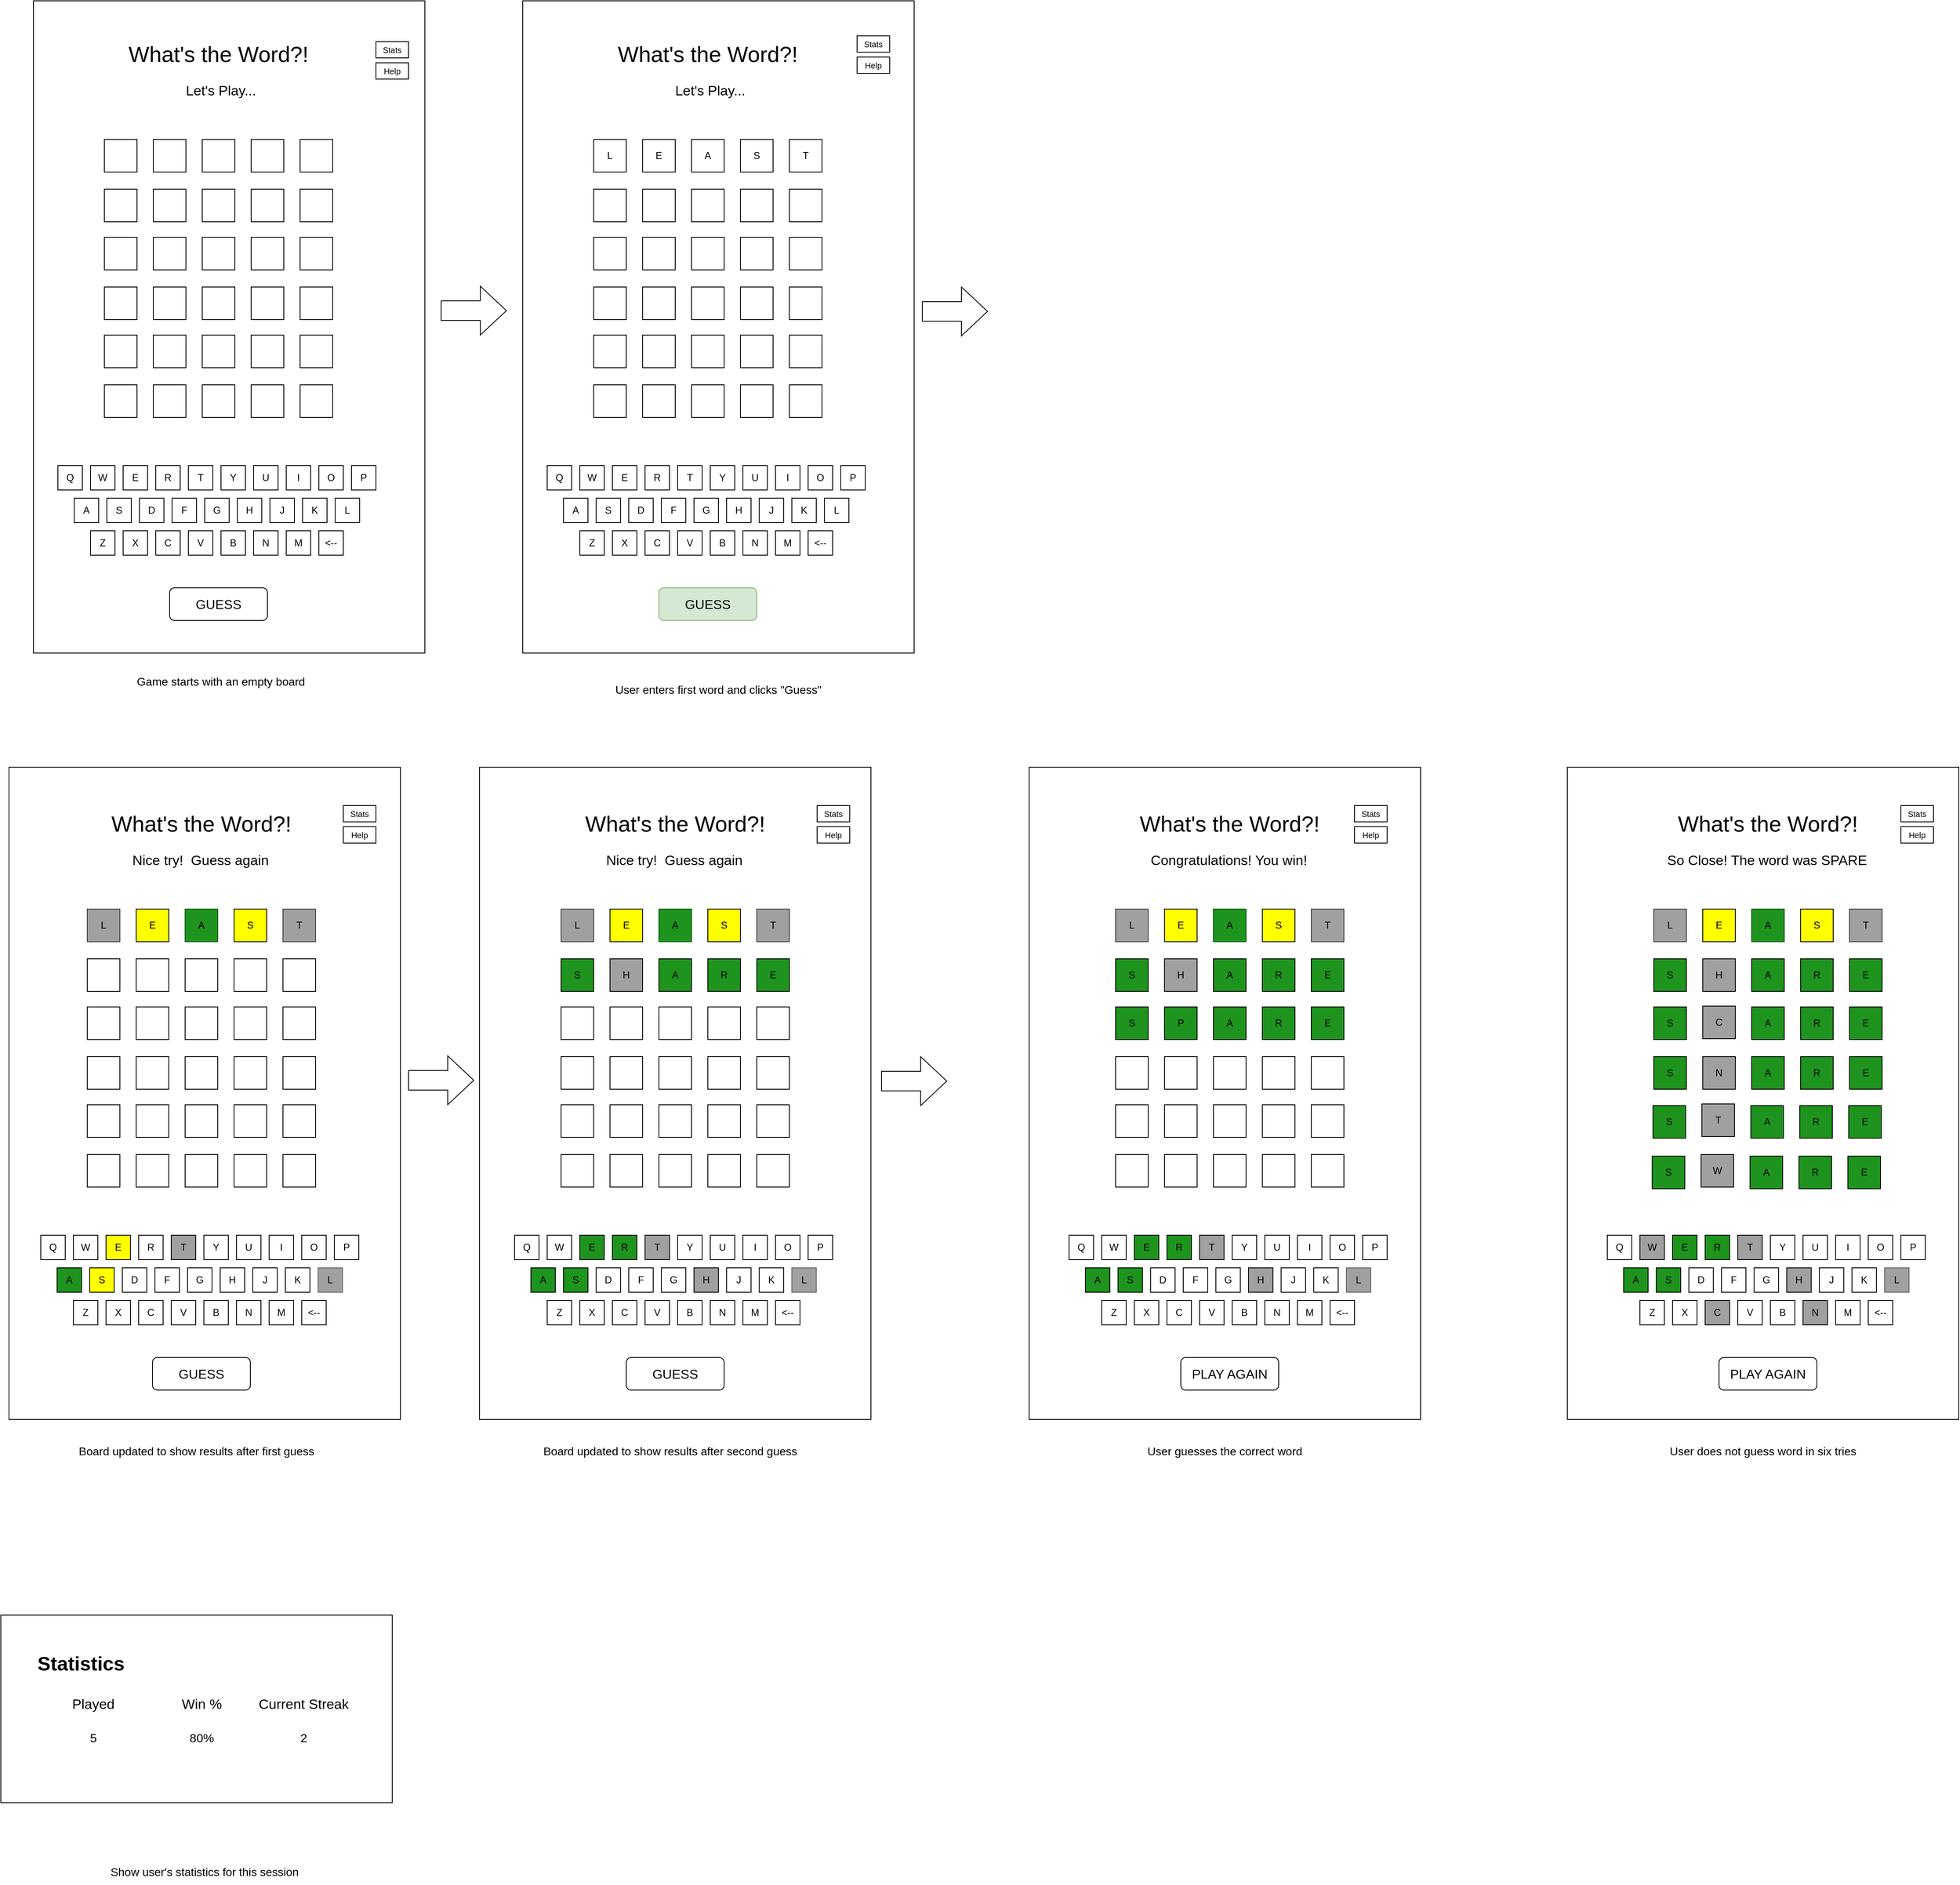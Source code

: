 <mxfile version="22.1.4" type="github">
  <diagram name="Page-1" id="OC79LGeQ-9uEQ32RmZ_2">
    <mxGraphModel dx="1754" dy="942" grid="1" gridSize="10" guides="1" tooltips="1" connect="1" arrows="1" fold="1" page="0" pageScale="1" pageWidth="850" pageHeight="1100" background="#ffffff" math="0" shadow="0">
      <root>
        <mxCell id="0" />
        <mxCell id="1" parent="0" />
        <mxCell id="nzd9qnpcD2_Ul7Y8DZ1e-528" value="" style="rounded=0;whiteSpace=wrap;html=1;" vertex="1" parent="1">
          <mxGeometry x="1941" y="970" width="480" height="800" as="geometry" />
        </mxCell>
        <mxCell id="nzd9qnpcD2_Ul7Y8DZ1e-527" value="" style="rounded=0;whiteSpace=wrap;html=1;" vertex="1" parent="1">
          <mxGeometry x="1281" y="970" width="480" height="800" as="geometry" />
        </mxCell>
        <mxCell id="nzd9qnpcD2_Ul7Y8DZ1e-526" value="" style="rounded=0;whiteSpace=wrap;html=1;" vertex="1" parent="1">
          <mxGeometry x="660" y="30" width="480" height="800" as="geometry" />
        </mxCell>
        <mxCell id="nzd9qnpcD2_Ul7Y8DZ1e-525" value="" style="rounded=0;whiteSpace=wrap;html=1;" vertex="1" parent="1">
          <mxGeometry x="60" y="30" width="480" height="800" as="geometry" />
        </mxCell>
        <mxCell id="nzd9qnpcD2_Ul7Y8DZ1e-524" value="" style="rounded=0;whiteSpace=wrap;html=1;" vertex="1" parent="1">
          <mxGeometry x="607" y="970" width="480" height="800" as="geometry" />
        </mxCell>
        <mxCell id="nzd9qnpcD2_Ul7Y8DZ1e-523" value="" style="rounded=0;whiteSpace=wrap;html=1;" vertex="1" parent="1">
          <mxGeometry x="30" y="970" width="480" height="800" as="geometry" />
        </mxCell>
        <mxCell id="m94XwNiUM5aFAqinzz6j-1" value="What&#39;s the Word?!" style="text;strokeColor=none;align=center;fillColor=none;html=1;verticalAlign=middle;whiteSpace=wrap;rounded=0;fontSize=27;" parent="1" vertex="1">
          <mxGeometry x="162" y="66" width="250" height="60" as="geometry" />
        </mxCell>
        <mxCell id="nzd9qnpcD2_Ul7Y8DZ1e-1" value="" style="whiteSpace=wrap;html=1;aspect=fixed;" vertex="1" parent="1">
          <mxGeometry x="147" y="200" width="40" height="40" as="geometry" />
        </mxCell>
        <mxCell id="nzd9qnpcD2_Ul7Y8DZ1e-2" value="" style="whiteSpace=wrap;html=1;aspect=fixed;" vertex="1" parent="1">
          <mxGeometry x="147" y="200" width="40" height="40" as="geometry" />
        </mxCell>
        <mxCell id="nzd9qnpcD2_Ul7Y8DZ1e-4" value="" style="whiteSpace=wrap;html=1;aspect=fixed;" vertex="1" parent="1">
          <mxGeometry x="387" y="200" width="40" height="40" as="geometry" />
        </mxCell>
        <mxCell id="nzd9qnpcD2_Ul7Y8DZ1e-5" value="" style="whiteSpace=wrap;html=1;aspect=fixed;" vertex="1" parent="1">
          <mxGeometry x="327" y="200" width="40" height="40" as="geometry" />
        </mxCell>
        <mxCell id="nzd9qnpcD2_Ul7Y8DZ1e-6" value="" style="whiteSpace=wrap;html=1;aspect=fixed;" vertex="1" parent="1">
          <mxGeometry x="267" y="200" width="40" height="40" as="geometry" />
        </mxCell>
        <mxCell id="nzd9qnpcD2_Ul7Y8DZ1e-7" value="" style="whiteSpace=wrap;html=1;aspect=fixed;" vertex="1" parent="1">
          <mxGeometry x="207" y="200" width="40" height="40" as="geometry" />
        </mxCell>
        <mxCell id="nzd9qnpcD2_Ul7Y8DZ1e-8" value="" style="whiteSpace=wrap;html=1;aspect=fixed;" vertex="1" parent="1">
          <mxGeometry x="147" y="261" width="40" height="40" as="geometry" />
        </mxCell>
        <mxCell id="nzd9qnpcD2_Ul7Y8DZ1e-9" value="" style="whiteSpace=wrap;html=1;aspect=fixed;" vertex="1" parent="1">
          <mxGeometry x="147" y="261" width="40" height="40" as="geometry" />
        </mxCell>
        <mxCell id="nzd9qnpcD2_Ul7Y8DZ1e-10" value="" style="whiteSpace=wrap;html=1;aspect=fixed;" vertex="1" parent="1">
          <mxGeometry x="387" y="261" width="40" height="40" as="geometry" />
        </mxCell>
        <mxCell id="nzd9qnpcD2_Ul7Y8DZ1e-11" value="" style="whiteSpace=wrap;html=1;aspect=fixed;" vertex="1" parent="1">
          <mxGeometry x="327" y="261" width="40" height="40" as="geometry" />
        </mxCell>
        <mxCell id="nzd9qnpcD2_Ul7Y8DZ1e-12" value="" style="whiteSpace=wrap;html=1;aspect=fixed;" vertex="1" parent="1">
          <mxGeometry x="267" y="261" width="40" height="40" as="geometry" />
        </mxCell>
        <mxCell id="nzd9qnpcD2_Ul7Y8DZ1e-13" value="" style="whiteSpace=wrap;html=1;aspect=fixed;" vertex="1" parent="1">
          <mxGeometry x="207" y="261" width="40" height="40" as="geometry" />
        </mxCell>
        <mxCell id="nzd9qnpcD2_Ul7Y8DZ1e-14" value="" style="whiteSpace=wrap;html=1;aspect=fixed;" vertex="1" parent="1">
          <mxGeometry x="147" y="320" width="40" height="40" as="geometry" />
        </mxCell>
        <mxCell id="nzd9qnpcD2_Ul7Y8DZ1e-15" value="" style="whiteSpace=wrap;html=1;aspect=fixed;" vertex="1" parent="1">
          <mxGeometry x="147" y="320" width="40" height="40" as="geometry" />
        </mxCell>
        <mxCell id="nzd9qnpcD2_Ul7Y8DZ1e-16" value="" style="whiteSpace=wrap;html=1;aspect=fixed;" vertex="1" parent="1">
          <mxGeometry x="387" y="320" width="40" height="40" as="geometry" />
        </mxCell>
        <mxCell id="nzd9qnpcD2_Ul7Y8DZ1e-17" value="" style="whiteSpace=wrap;html=1;aspect=fixed;" vertex="1" parent="1">
          <mxGeometry x="327" y="320" width="40" height="40" as="geometry" />
        </mxCell>
        <mxCell id="nzd9qnpcD2_Ul7Y8DZ1e-18" value="" style="whiteSpace=wrap;html=1;aspect=fixed;" vertex="1" parent="1">
          <mxGeometry x="267" y="320" width="40" height="40" as="geometry" />
        </mxCell>
        <mxCell id="nzd9qnpcD2_Ul7Y8DZ1e-19" value="" style="whiteSpace=wrap;html=1;aspect=fixed;" vertex="1" parent="1">
          <mxGeometry x="207" y="320" width="40" height="40" as="geometry" />
        </mxCell>
        <mxCell id="nzd9qnpcD2_Ul7Y8DZ1e-20" value="" style="whiteSpace=wrap;html=1;aspect=fixed;" vertex="1" parent="1">
          <mxGeometry x="147" y="381" width="40" height="40" as="geometry" />
        </mxCell>
        <mxCell id="nzd9qnpcD2_Ul7Y8DZ1e-21" value="" style="whiteSpace=wrap;html=1;aspect=fixed;" vertex="1" parent="1">
          <mxGeometry x="147" y="381" width="40" height="40" as="geometry" />
        </mxCell>
        <mxCell id="nzd9qnpcD2_Ul7Y8DZ1e-22" value="" style="whiteSpace=wrap;html=1;aspect=fixed;" vertex="1" parent="1">
          <mxGeometry x="387" y="381" width="40" height="40" as="geometry" />
        </mxCell>
        <mxCell id="nzd9qnpcD2_Ul7Y8DZ1e-23" value="" style="whiteSpace=wrap;html=1;aspect=fixed;" vertex="1" parent="1">
          <mxGeometry x="327" y="381" width="40" height="40" as="geometry" />
        </mxCell>
        <mxCell id="nzd9qnpcD2_Ul7Y8DZ1e-24" value="" style="whiteSpace=wrap;html=1;aspect=fixed;" vertex="1" parent="1">
          <mxGeometry x="267" y="381" width="40" height="40" as="geometry" />
        </mxCell>
        <mxCell id="nzd9qnpcD2_Ul7Y8DZ1e-25" value="" style="whiteSpace=wrap;html=1;aspect=fixed;" vertex="1" parent="1">
          <mxGeometry x="207" y="381" width="40" height="40" as="geometry" />
        </mxCell>
        <mxCell id="nzd9qnpcD2_Ul7Y8DZ1e-26" value="" style="whiteSpace=wrap;html=1;aspect=fixed;" vertex="1" parent="1">
          <mxGeometry x="147" y="440" width="40" height="40" as="geometry" />
        </mxCell>
        <mxCell id="nzd9qnpcD2_Ul7Y8DZ1e-27" value="" style="whiteSpace=wrap;html=1;aspect=fixed;" vertex="1" parent="1">
          <mxGeometry x="147" y="440" width="40" height="40" as="geometry" />
        </mxCell>
        <mxCell id="nzd9qnpcD2_Ul7Y8DZ1e-28" value="" style="whiteSpace=wrap;html=1;aspect=fixed;" vertex="1" parent="1">
          <mxGeometry x="387" y="440" width="40" height="40" as="geometry" />
        </mxCell>
        <mxCell id="nzd9qnpcD2_Ul7Y8DZ1e-29" value="" style="whiteSpace=wrap;html=1;aspect=fixed;" vertex="1" parent="1">
          <mxGeometry x="327" y="440" width="40" height="40" as="geometry" />
        </mxCell>
        <mxCell id="nzd9qnpcD2_Ul7Y8DZ1e-30" value="" style="whiteSpace=wrap;html=1;aspect=fixed;" vertex="1" parent="1">
          <mxGeometry x="267" y="440" width="40" height="40" as="geometry" />
        </mxCell>
        <mxCell id="nzd9qnpcD2_Ul7Y8DZ1e-31" value="" style="whiteSpace=wrap;html=1;aspect=fixed;" vertex="1" parent="1">
          <mxGeometry x="207" y="440" width="40" height="40" as="geometry" />
        </mxCell>
        <mxCell id="nzd9qnpcD2_Ul7Y8DZ1e-32" value="" style="whiteSpace=wrap;html=1;aspect=fixed;" vertex="1" parent="1">
          <mxGeometry x="147" y="501" width="40" height="40" as="geometry" />
        </mxCell>
        <mxCell id="nzd9qnpcD2_Ul7Y8DZ1e-33" value="" style="whiteSpace=wrap;html=1;aspect=fixed;" vertex="1" parent="1">
          <mxGeometry x="147" y="501" width="40" height="40" as="geometry" />
        </mxCell>
        <mxCell id="nzd9qnpcD2_Ul7Y8DZ1e-34" value="" style="whiteSpace=wrap;html=1;aspect=fixed;" vertex="1" parent="1">
          <mxGeometry x="387" y="501" width="40" height="40" as="geometry" />
        </mxCell>
        <mxCell id="nzd9qnpcD2_Ul7Y8DZ1e-35" value="" style="whiteSpace=wrap;html=1;aspect=fixed;" vertex="1" parent="1">
          <mxGeometry x="327" y="501" width="40" height="40" as="geometry" />
        </mxCell>
        <mxCell id="nzd9qnpcD2_Ul7Y8DZ1e-36" value="" style="whiteSpace=wrap;html=1;aspect=fixed;" vertex="1" parent="1">
          <mxGeometry x="267" y="501" width="40" height="40" as="geometry" />
        </mxCell>
        <mxCell id="nzd9qnpcD2_Ul7Y8DZ1e-37" value="" style="whiteSpace=wrap;html=1;aspect=fixed;" vertex="1" parent="1">
          <mxGeometry x="207" y="501" width="40" height="40" as="geometry" />
        </mxCell>
        <mxCell id="nzd9qnpcD2_Ul7Y8DZ1e-38" value="Q" style="whiteSpace=wrap;html=1;aspect=fixed;" vertex="1" parent="1">
          <mxGeometry x="90" y="600" width="30" height="30" as="geometry" />
        </mxCell>
        <mxCell id="nzd9qnpcD2_Ul7Y8DZ1e-41" value="W" style="whiteSpace=wrap;html=1;aspect=fixed;" vertex="1" parent="1">
          <mxGeometry x="130" y="600" width="30" height="30" as="geometry" />
        </mxCell>
        <mxCell id="nzd9qnpcD2_Ul7Y8DZ1e-42" value="E" style="whiteSpace=wrap;html=1;aspect=fixed;" vertex="1" parent="1">
          <mxGeometry x="170" y="600" width="30" height="30" as="geometry" />
        </mxCell>
        <mxCell id="nzd9qnpcD2_Ul7Y8DZ1e-43" value="R" style="whiteSpace=wrap;html=1;aspect=fixed;" vertex="1" parent="1">
          <mxGeometry x="210" y="600" width="30" height="30" as="geometry" />
        </mxCell>
        <mxCell id="nzd9qnpcD2_Ul7Y8DZ1e-44" value="T" style="whiteSpace=wrap;html=1;aspect=fixed;" vertex="1" parent="1">
          <mxGeometry x="250" y="600" width="30" height="30" as="geometry" />
        </mxCell>
        <mxCell id="nzd9qnpcD2_Ul7Y8DZ1e-45" value="Y" style="whiteSpace=wrap;html=1;aspect=fixed;" vertex="1" parent="1">
          <mxGeometry x="290" y="600" width="30" height="30" as="geometry" />
        </mxCell>
        <mxCell id="nzd9qnpcD2_Ul7Y8DZ1e-46" value="U" style="whiteSpace=wrap;html=1;aspect=fixed;" vertex="1" parent="1">
          <mxGeometry x="330" y="600" width="30" height="30" as="geometry" />
        </mxCell>
        <mxCell id="nzd9qnpcD2_Ul7Y8DZ1e-47" value="I" style="whiteSpace=wrap;html=1;aspect=fixed;" vertex="1" parent="1">
          <mxGeometry x="370" y="600" width="30" height="30" as="geometry" />
        </mxCell>
        <mxCell id="nzd9qnpcD2_Ul7Y8DZ1e-48" value="O" style="whiteSpace=wrap;html=1;aspect=fixed;" vertex="1" parent="1">
          <mxGeometry x="410" y="600" width="30" height="30" as="geometry" />
        </mxCell>
        <mxCell id="nzd9qnpcD2_Ul7Y8DZ1e-49" value="P" style="whiteSpace=wrap;html=1;aspect=fixed;" vertex="1" parent="1">
          <mxGeometry x="450" y="600" width="30" height="30" as="geometry" />
        </mxCell>
        <mxCell id="nzd9qnpcD2_Ul7Y8DZ1e-50" value="A" style="whiteSpace=wrap;html=1;aspect=fixed;" vertex="1" parent="1">
          <mxGeometry x="110" y="640" width="30" height="30" as="geometry" />
        </mxCell>
        <mxCell id="nzd9qnpcD2_Ul7Y8DZ1e-51" value="S" style="whiteSpace=wrap;html=1;aspect=fixed;" vertex="1" parent="1">
          <mxGeometry x="150" y="640" width="30" height="30" as="geometry" />
        </mxCell>
        <mxCell id="nzd9qnpcD2_Ul7Y8DZ1e-52" value="D" style="whiteSpace=wrap;html=1;aspect=fixed;" vertex="1" parent="1">
          <mxGeometry x="190" y="640" width="30" height="30" as="geometry" />
        </mxCell>
        <mxCell id="nzd9qnpcD2_Ul7Y8DZ1e-53" value="F" style="whiteSpace=wrap;html=1;aspect=fixed;" vertex="1" parent="1">
          <mxGeometry x="230" y="640" width="30" height="30" as="geometry" />
        </mxCell>
        <mxCell id="nzd9qnpcD2_Ul7Y8DZ1e-54" value="G" style="whiteSpace=wrap;html=1;aspect=fixed;" vertex="1" parent="1">
          <mxGeometry x="270" y="640" width="30" height="30" as="geometry" />
        </mxCell>
        <mxCell id="nzd9qnpcD2_Ul7Y8DZ1e-55" value="H" style="whiteSpace=wrap;html=1;aspect=fixed;" vertex="1" parent="1">
          <mxGeometry x="310" y="640" width="30" height="30" as="geometry" />
        </mxCell>
        <mxCell id="nzd9qnpcD2_Ul7Y8DZ1e-56" value="J" style="whiteSpace=wrap;html=1;aspect=fixed;" vertex="1" parent="1">
          <mxGeometry x="350" y="640" width="30" height="30" as="geometry" />
        </mxCell>
        <mxCell id="nzd9qnpcD2_Ul7Y8DZ1e-57" value="K" style="whiteSpace=wrap;html=1;aspect=fixed;" vertex="1" parent="1">
          <mxGeometry x="390" y="640" width="30" height="30" as="geometry" />
        </mxCell>
        <mxCell id="nzd9qnpcD2_Ul7Y8DZ1e-58" value="L" style="whiteSpace=wrap;html=1;aspect=fixed;" vertex="1" parent="1">
          <mxGeometry x="430" y="640" width="30" height="30" as="geometry" />
        </mxCell>
        <mxCell id="nzd9qnpcD2_Ul7Y8DZ1e-59" value="Z" style="whiteSpace=wrap;html=1;aspect=fixed;" vertex="1" parent="1">
          <mxGeometry x="130" y="680" width="30" height="30" as="geometry" />
        </mxCell>
        <mxCell id="nzd9qnpcD2_Ul7Y8DZ1e-60" value="X" style="whiteSpace=wrap;html=1;aspect=fixed;" vertex="1" parent="1">
          <mxGeometry x="170" y="680" width="30" height="30" as="geometry" />
        </mxCell>
        <mxCell id="nzd9qnpcD2_Ul7Y8DZ1e-61" value="C" style="whiteSpace=wrap;html=1;aspect=fixed;" vertex="1" parent="1">
          <mxGeometry x="210" y="680" width="30" height="30" as="geometry" />
        </mxCell>
        <mxCell id="nzd9qnpcD2_Ul7Y8DZ1e-62" value="V" style="whiteSpace=wrap;html=1;aspect=fixed;" vertex="1" parent="1">
          <mxGeometry x="250" y="680" width="30" height="30" as="geometry" />
        </mxCell>
        <mxCell id="nzd9qnpcD2_Ul7Y8DZ1e-63" value="B" style="whiteSpace=wrap;html=1;aspect=fixed;" vertex="1" parent="1">
          <mxGeometry x="290" y="680" width="30" height="30" as="geometry" />
        </mxCell>
        <mxCell id="nzd9qnpcD2_Ul7Y8DZ1e-64" value="N" style="whiteSpace=wrap;html=1;aspect=fixed;" vertex="1" parent="1">
          <mxGeometry x="330" y="680" width="30" height="30" as="geometry" />
        </mxCell>
        <mxCell id="nzd9qnpcD2_Ul7Y8DZ1e-65" value="M" style="whiteSpace=wrap;html=1;aspect=fixed;" vertex="1" parent="1">
          <mxGeometry x="370" y="680" width="30" height="30" as="geometry" />
        </mxCell>
        <mxCell id="nzd9qnpcD2_Ul7Y8DZ1e-66" value="&amp;lt;--" style="whiteSpace=wrap;html=1;aspect=fixed;" vertex="1" parent="1">
          <mxGeometry x="410" y="680" width="30" height="30" as="geometry" />
        </mxCell>
        <mxCell id="nzd9qnpcD2_Ul7Y8DZ1e-67" value="GUESS" style="rounded=1;whiteSpace=wrap;html=1;fontSize=16;" vertex="1" parent="1">
          <mxGeometry x="227" y="750" width="120" height="40" as="geometry" />
        </mxCell>
        <mxCell id="nzd9qnpcD2_Ul7Y8DZ1e-68" value="Let&#39;s Play..." style="text;strokeColor=none;align=center;fillColor=none;html=1;verticalAlign=middle;whiteSpace=wrap;rounded=0;fontSize=17;" vertex="1" parent="1">
          <mxGeometry x="230" y="126" width="120" height="30" as="geometry" />
        </mxCell>
        <mxCell id="nzd9qnpcD2_Ul7Y8DZ1e-70" value="What&#39;s the Word?!" style="text;strokeColor=none;align=center;fillColor=none;html=1;verticalAlign=middle;whiteSpace=wrap;rounded=0;fontSize=27;" vertex="1" parent="1">
          <mxGeometry x="762" y="66" width="250" height="60" as="geometry" />
        </mxCell>
        <mxCell id="nzd9qnpcD2_Ul7Y8DZ1e-71" value="" style="whiteSpace=wrap;html=1;aspect=fixed;" vertex="1" parent="1">
          <mxGeometry x="747" y="200" width="40" height="40" as="geometry" />
        </mxCell>
        <mxCell id="nzd9qnpcD2_Ul7Y8DZ1e-72" value="L" style="whiteSpace=wrap;html=1;aspect=fixed;" vertex="1" parent="1">
          <mxGeometry x="747" y="200" width="40" height="40" as="geometry" />
        </mxCell>
        <mxCell id="nzd9qnpcD2_Ul7Y8DZ1e-73" value="T" style="whiteSpace=wrap;html=1;aspect=fixed;" vertex="1" parent="1">
          <mxGeometry x="987" y="200" width="40" height="40" as="geometry" />
        </mxCell>
        <mxCell id="nzd9qnpcD2_Ul7Y8DZ1e-74" value="S" style="whiteSpace=wrap;html=1;aspect=fixed;" vertex="1" parent="1">
          <mxGeometry x="927" y="200" width="40" height="40" as="geometry" />
        </mxCell>
        <mxCell id="nzd9qnpcD2_Ul7Y8DZ1e-75" value="A" style="whiteSpace=wrap;html=1;aspect=fixed;" vertex="1" parent="1">
          <mxGeometry x="867" y="200" width="40" height="40" as="geometry" />
        </mxCell>
        <mxCell id="nzd9qnpcD2_Ul7Y8DZ1e-76" value="E" style="whiteSpace=wrap;html=1;aspect=fixed;" vertex="1" parent="1">
          <mxGeometry x="807" y="200" width="40" height="40" as="geometry" />
        </mxCell>
        <mxCell id="nzd9qnpcD2_Ul7Y8DZ1e-77" value="" style="whiteSpace=wrap;html=1;aspect=fixed;" vertex="1" parent="1">
          <mxGeometry x="747" y="261" width="40" height="40" as="geometry" />
        </mxCell>
        <mxCell id="nzd9qnpcD2_Ul7Y8DZ1e-78" value="" style="whiteSpace=wrap;html=1;aspect=fixed;" vertex="1" parent="1">
          <mxGeometry x="747" y="261" width="40" height="40" as="geometry" />
        </mxCell>
        <mxCell id="nzd9qnpcD2_Ul7Y8DZ1e-79" value="" style="whiteSpace=wrap;html=1;aspect=fixed;" vertex="1" parent="1">
          <mxGeometry x="987" y="261" width="40" height="40" as="geometry" />
        </mxCell>
        <mxCell id="nzd9qnpcD2_Ul7Y8DZ1e-80" value="" style="whiteSpace=wrap;html=1;aspect=fixed;" vertex="1" parent="1">
          <mxGeometry x="927" y="261" width="40" height="40" as="geometry" />
        </mxCell>
        <mxCell id="nzd9qnpcD2_Ul7Y8DZ1e-81" value="" style="whiteSpace=wrap;html=1;aspect=fixed;" vertex="1" parent="1">
          <mxGeometry x="867" y="261" width="40" height="40" as="geometry" />
        </mxCell>
        <mxCell id="nzd9qnpcD2_Ul7Y8DZ1e-82" value="" style="whiteSpace=wrap;html=1;aspect=fixed;" vertex="1" parent="1">
          <mxGeometry x="807" y="261" width="40" height="40" as="geometry" />
        </mxCell>
        <mxCell id="nzd9qnpcD2_Ul7Y8DZ1e-83" value="" style="whiteSpace=wrap;html=1;aspect=fixed;" vertex="1" parent="1">
          <mxGeometry x="747" y="320" width="40" height="40" as="geometry" />
        </mxCell>
        <mxCell id="nzd9qnpcD2_Ul7Y8DZ1e-84" value="" style="whiteSpace=wrap;html=1;aspect=fixed;" vertex="1" parent="1">
          <mxGeometry x="747" y="320" width="40" height="40" as="geometry" />
        </mxCell>
        <mxCell id="nzd9qnpcD2_Ul7Y8DZ1e-85" value="" style="whiteSpace=wrap;html=1;aspect=fixed;" vertex="1" parent="1">
          <mxGeometry x="987" y="320" width="40" height="40" as="geometry" />
        </mxCell>
        <mxCell id="nzd9qnpcD2_Ul7Y8DZ1e-86" value="" style="whiteSpace=wrap;html=1;aspect=fixed;" vertex="1" parent="1">
          <mxGeometry x="927" y="320" width="40" height="40" as="geometry" />
        </mxCell>
        <mxCell id="nzd9qnpcD2_Ul7Y8DZ1e-87" value="" style="whiteSpace=wrap;html=1;aspect=fixed;" vertex="1" parent="1">
          <mxGeometry x="867" y="320" width="40" height="40" as="geometry" />
        </mxCell>
        <mxCell id="nzd9qnpcD2_Ul7Y8DZ1e-88" value="" style="whiteSpace=wrap;html=1;aspect=fixed;" vertex="1" parent="1">
          <mxGeometry x="807" y="320" width="40" height="40" as="geometry" />
        </mxCell>
        <mxCell id="nzd9qnpcD2_Ul7Y8DZ1e-89" value="" style="whiteSpace=wrap;html=1;aspect=fixed;" vertex="1" parent="1">
          <mxGeometry x="747" y="381" width="40" height="40" as="geometry" />
        </mxCell>
        <mxCell id="nzd9qnpcD2_Ul7Y8DZ1e-90" value="" style="whiteSpace=wrap;html=1;aspect=fixed;" vertex="1" parent="1">
          <mxGeometry x="747" y="381" width="40" height="40" as="geometry" />
        </mxCell>
        <mxCell id="nzd9qnpcD2_Ul7Y8DZ1e-91" value="" style="whiteSpace=wrap;html=1;aspect=fixed;" vertex="1" parent="1">
          <mxGeometry x="987" y="381" width="40" height="40" as="geometry" />
        </mxCell>
        <mxCell id="nzd9qnpcD2_Ul7Y8DZ1e-92" value="" style="whiteSpace=wrap;html=1;aspect=fixed;" vertex="1" parent="1">
          <mxGeometry x="927" y="381" width="40" height="40" as="geometry" />
        </mxCell>
        <mxCell id="nzd9qnpcD2_Ul7Y8DZ1e-93" value="" style="whiteSpace=wrap;html=1;aspect=fixed;" vertex="1" parent="1">
          <mxGeometry x="867" y="381" width="40" height="40" as="geometry" />
        </mxCell>
        <mxCell id="nzd9qnpcD2_Ul7Y8DZ1e-94" value="" style="whiteSpace=wrap;html=1;aspect=fixed;" vertex="1" parent="1">
          <mxGeometry x="807" y="381" width="40" height="40" as="geometry" />
        </mxCell>
        <mxCell id="nzd9qnpcD2_Ul7Y8DZ1e-95" value="" style="whiteSpace=wrap;html=1;aspect=fixed;" vertex="1" parent="1">
          <mxGeometry x="747" y="440" width="40" height="40" as="geometry" />
        </mxCell>
        <mxCell id="nzd9qnpcD2_Ul7Y8DZ1e-96" value="" style="whiteSpace=wrap;html=1;aspect=fixed;" vertex="1" parent="1">
          <mxGeometry x="747" y="440" width="40" height="40" as="geometry" />
        </mxCell>
        <mxCell id="nzd9qnpcD2_Ul7Y8DZ1e-97" value="" style="whiteSpace=wrap;html=1;aspect=fixed;" vertex="1" parent="1">
          <mxGeometry x="987" y="440" width="40" height="40" as="geometry" />
        </mxCell>
        <mxCell id="nzd9qnpcD2_Ul7Y8DZ1e-98" value="" style="whiteSpace=wrap;html=1;aspect=fixed;" vertex="1" parent="1">
          <mxGeometry x="927" y="440" width="40" height="40" as="geometry" />
        </mxCell>
        <mxCell id="nzd9qnpcD2_Ul7Y8DZ1e-99" value="" style="whiteSpace=wrap;html=1;aspect=fixed;" vertex="1" parent="1">
          <mxGeometry x="867" y="440" width="40" height="40" as="geometry" />
        </mxCell>
        <mxCell id="nzd9qnpcD2_Ul7Y8DZ1e-100" value="" style="whiteSpace=wrap;html=1;aspect=fixed;" vertex="1" parent="1">
          <mxGeometry x="807" y="440" width="40" height="40" as="geometry" />
        </mxCell>
        <mxCell id="nzd9qnpcD2_Ul7Y8DZ1e-101" value="" style="whiteSpace=wrap;html=1;aspect=fixed;" vertex="1" parent="1">
          <mxGeometry x="747" y="501" width="40" height="40" as="geometry" />
        </mxCell>
        <mxCell id="nzd9qnpcD2_Ul7Y8DZ1e-102" value="" style="whiteSpace=wrap;html=1;aspect=fixed;" vertex="1" parent="1">
          <mxGeometry x="747" y="501" width="40" height="40" as="geometry" />
        </mxCell>
        <mxCell id="nzd9qnpcD2_Ul7Y8DZ1e-103" value="" style="whiteSpace=wrap;html=1;aspect=fixed;" vertex="1" parent="1">
          <mxGeometry x="987" y="501" width="40" height="40" as="geometry" />
        </mxCell>
        <mxCell id="nzd9qnpcD2_Ul7Y8DZ1e-104" value="" style="whiteSpace=wrap;html=1;aspect=fixed;" vertex="1" parent="1">
          <mxGeometry x="927" y="501" width="40" height="40" as="geometry" />
        </mxCell>
        <mxCell id="nzd9qnpcD2_Ul7Y8DZ1e-105" value="" style="whiteSpace=wrap;html=1;aspect=fixed;" vertex="1" parent="1">
          <mxGeometry x="867" y="501" width="40" height="40" as="geometry" />
        </mxCell>
        <mxCell id="nzd9qnpcD2_Ul7Y8DZ1e-106" value="" style="whiteSpace=wrap;html=1;aspect=fixed;" vertex="1" parent="1">
          <mxGeometry x="807" y="501" width="40" height="40" as="geometry" />
        </mxCell>
        <mxCell id="nzd9qnpcD2_Ul7Y8DZ1e-107" value="Q" style="whiteSpace=wrap;html=1;aspect=fixed;" vertex="1" parent="1">
          <mxGeometry x="690" y="600" width="30" height="30" as="geometry" />
        </mxCell>
        <mxCell id="nzd9qnpcD2_Ul7Y8DZ1e-108" value="W" style="whiteSpace=wrap;html=1;aspect=fixed;" vertex="1" parent="1">
          <mxGeometry x="730" y="600" width="30" height="30" as="geometry" />
        </mxCell>
        <mxCell id="nzd9qnpcD2_Ul7Y8DZ1e-109" value="E" style="whiteSpace=wrap;html=1;aspect=fixed;" vertex="1" parent="1">
          <mxGeometry x="770" y="600" width="30" height="30" as="geometry" />
        </mxCell>
        <mxCell id="nzd9qnpcD2_Ul7Y8DZ1e-110" value="R" style="whiteSpace=wrap;html=1;aspect=fixed;" vertex="1" parent="1">
          <mxGeometry x="810" y="600" width="30" height="30" as="geometry" />
        </mxCell>
        <mxCell id="nzd9qnpcD2_Ul7Y8DZ1e-111" value="T" style="whiteSpace=wrap;html=1;aspect=fixed;" vertex="1" parent="1">
          <mxGeometry x="850" y="600" width="30" height="30" as="geometry" />
        </mxCell>
        <mxCell id="nzd9qnpcD2_Ul7Y8DZ1e-112" value="Y" style="whiteSpace=wrap;html=1;aspect=fixed;" vertex="1" parent="1">
          <mxGeometry x="890" y="600" width="30" height="30" as="geometry" />
        </mxCell>
        <mxCell id="nzd9qnpcD2_Ul7Y8DZ1e-113" value="U" style="whiteSpace=wrap;html=1;aspect=fixed;" vertex="1" parent="1">
          <mxGeometry x="930" y="600" width="30" height="30" as="geometry" />
        </mxCell>
        <mxCell id="nzd9qnpcD2_Ul7Y8DZ1e-114" value="I" style="whiteSpace=wrap;html=1;aspect=fixed;" vertex="1" parent="1">
          <mxGeometry x="970" y="600" width="30" height="30" as="geometry" />
        </mxCell>
        <mxCell id="nzd9qnpcD2_Ul7Y8DZ1e-115" value="O" style="whiteSpace=wrap;html=1;aspect=fixed;" vertex="1" parent="1">
          <mxGeometry x="1010" y="600" width="30" height="30" as="geometry" />
        </mxCell>
        <mxCell id="nzd9qnpcD2_Ul7Y8DZ1e-116" value="P" style="whiteSpace=wrap;html=1;aspect=fixed;" vertex="1" parent="1">
          <mxGeometry x="1050" y="600" width="30" height="30" as="geometry" />
        </mxCell>
        <mxCell id="nzd9qnpcD2_Ul7Y8DZ1e-117" value="A" style="whiteSpace=wrap;html=1;aspect=fixed;" vertex="1" parent="1">
          <mxGeometry x="710" y="640" width="30" height="30" as="geometry" />
        </mxCell>
        <mxCell id="nzd9qnpcD2_Ul7Y8DZ1e-118" value="S" style="whiteSpace=wrap;html=1;aspect=fixed;" vertex="1" parent="1">
          <mxGeometry x="750" y="640" width="30" height="30" as="geometry" />
        </mxCell>
        <mxCell id="nzd9qnpcD2_Ul7Y8DZ1e-119" value="D" style="whiteSpace=wrap;html=1;aspect=fixed;" vertex="1" parent="1">
          <mxGeometry x="790" y="640" width="30" height="30" as="geometry" />
        </mxCell>
        <mxCell id="nzd9qnpcD2_Ul7Y8DZ1e-120" value="F" style="whiteSpace=wrap;html=1;aspect=fixed;" vertex="1" parent="1">
          <mxGeometry x="830" y="640" width="30" height="30" as="geometry" />
        </mxCell>
        <mxCell id="nzd9qnpcD2_Ul7Y8DZ1e-121" value="G" style="whiteSpace=wrap;html=1;aspect=fixed;" vertex="1" parent="1">
          <mxGeometry x="870" y="640" width="30" height="30" as="geometry" />
        </mxCell>
        <mxCell id="nzd9qnpcD2_Ul7Y8DZ1e-122" value="H" style="whiteSpace=wrap;html=1;aspect=fixed;" vertex="1" parent="1">
          <mxGeometry x="910" y="640" width="30" height="30" as="geometry" />
        </mxCell>
        <mxCell id="nzd9qnpcD2_Ul7Y8DZ1e-123" value="J" style="whiteSpace=wrap;html=1;aspect=fixed;" vertex="1" parent="1">
          <mxGeometry x="950" y="640" width="30" height="30" as="geometry" />
        </mxCell>
        <mxCell id="nzd9qnpcD2_Ul7Y8DZ1e-124" value="K" style="whiteSpace=wrap;html=1;aspect=fixed;" vertex="1" parent="1">
          <mxGeometry x="990" y="640" width="30" height="30" as="geometry" />
        </mxCell>
        <mxCell id="nzd9qnpcD2_Ul7Y8DZ1e-125" value="L" style="whiteSpace=wrap;html=1;aspect=fixed;" vertex="1" parent="1">
          <mxGeometry x="1030" y="640" width="30" height="30" as="geometry" />
        </mxCell>
        <mxCell id="nzd9qnpcD2_Ul7Y8DZ1e-126" value="Z" style="whiteSpace=wrap;html=1;aspect=fixed;" vertex="1" parent="1">
          <mxGeometry x="730" y="680" width="30" height="30" as="geometry" />
        </mxCell>
        <mxCell id="nzd9qnpcD2_Ul7Y8DZ1e-127" value="X" style="whiteSpace=wrap;html=1;aspect=fixed;" vertex="1" parent="1">
          <mxGeometry x="770" y="680" width="30" height="30" as="geometry" />
        </mxCell>
        <mxCell id="nzd9qnpcD2_Ul7Y8DZ1e-128" value="C" style="whiteSpace=wrap;html=1;aspect=fixed;" vertex="1" parent="1">
          <mxGeometry x="810" y="680" width="30" height="30" as="geometry" />
        </mxCell>
        <mxCell id="nzd9qnpcD2_Ul7Y8DZ1e-129" value="V" style="whiteSpace=wrap;html=1;aspect=fixed;" vertex="1" parent="1">
          <mxGeometry x="850" y="680" width="30" height="30" as="geometry" />
        </mxCell>
        <mxCell id="nzd9qnpcD2_Ul7Y8DZ1e-130" value="B" style="whiteSpace=wrap;html=1;aspect=fixed;" vertex="1" parent="1">
          <mxGeometry x="890" y="680" width="30" height="30" as="geometry" />
        </mxCell>
        <mxCell id="nzd9qnpcD2_Ul7Y8DZ1e-131" value="N" style="whiteSpace=wrap;html=1;aspect=fixed;" vertex="1" parent="1">
          <mxGeometry x="930" y="680" width="30" height="30" as="geometry" />
        </mxCell>
        <mxCell id="nzd9qnpcD2_Ul7Y8DZ1e-132" value="M" style="whiteSpace=wrap;html=1;aspect=fixed;" vertex="1" parent="1">
          <mxGeometry x="970" y="680" width="30" height="30" as="geometry" />
        </mxCell>
        <mxCell id="nzd9qnpcD2_Ul7Y8DZ1e-133" value="&amp;lt;--" style="whiteSpace=wrap;html=1;aspect=fixed;" vertex="1" parent="1">
          <mxGeometry x="1010" y="680" width="30" height="30" as="geometry" />
        </mxCell>
        <mxCell id="nzd9qnpcD2_Ul7Y8DZ1e-134" value="GUESS" style="rounded=1;whiteSpace=wrap;html=1;fontSize=16;fillColor=#d5e8d4;strokeColor=#82b366;" vertex="1" parent="1">
          <mxGeometry x="827" y="750" width="120" height="40" as="geometry" />
        </mxCell>
        <mxCell id="nzd9qnpcD2_Ul7Y8DZ1e-135" value="Let&#39;s Play..." style="text;strokeColor=none;align=center;fillColor=none;html=1;verticalAlign=middle;whiteSpace=wrap;rounded=0;fontSize=17;" vertex="1" parent="1">
          <mxGeometry x="830" y="126" width="120" height="30" as="geometry" />
        </mxCell>
        <mxCell id="nzd9qnpcD2_Ul7Y8DZ1e-136" value="" style="shape=singleArrow;whiteSpace=wrap;html=1;arrowWidth=0.4;arrowSize=0.4;" vertex="1" parent="1">
          <mxGeometry x="560" y="380" width="80" height="60" as="geometry" />
        </mxCell>
        <mxCell id="nzd9qnpcD2_Ul7Y8DZ1e-138" value="Game starts with an empty board" style="text;strokeColor=none;align=center;fillColor=none;html=1;verticalAlign=middle;whiteSpace=wrap;rounded=0;fontSize=14;" vertex="1" parent="1">
          <mxGeometry x="170" y="850" width="240" height="30" as="geometry" />
        </mxCell>
        <mxCell id="nzd9qnpcD2_Ul7Y8DZ1e-139" value="User enters first word and clicks &quot;Guess&quot;" style="text;strokeColor=none;align=center;fillColor=none;html=1;verticalAlign=middle;whiteSpace=wrap;rounded=0;fontSize=14;" vertex="1" parent="1">
          <mxGeometry x="760" y="860" width="280" height="30" as="geometry" />
        </mxCell>
        <mxCell id="nzd9qnpcD2_Ul7Y8DZ1e-140" value="" style="shape=singleArrow;whiteSpace=wrap;html=1;arrowWidth=0.4;arrowSize=0.4;" vertex="1" parent="1">
          <mxGeometry x="1150" y="381" width="80" height="60" as="geometry" />
        </mxCell>
        <mxCell id="nzd9qnpcD2_Ul7Y8DZ1e-141" value="What&#39;s the Word?!" style="text;strokeColor=none;align=center;fillColor=none;html=1;verticalAlign=middle;whiteSpace=wrap;rounded=0;fontSize=27;" vertex="1" parent="1">
          <mxGeometry x="141" y="1010" width="250" height="60" as="geometry" />
        </mxCell>
        <mxCell id="nzd9qnpcD2_Ul7Y8DZ1e-142" value="" style="whiteSpace=wrap;html=1;aspect=fixed;" vertex="1" parent="1">
          <mxGeometry x="126" y="1144" width="40" height="40" as="geometry" />
        </mxCell>
        <mxCell id="nzd9qnpcD2_Ul7Y8DZ1e-143" value="L" style="whiteSpace=wrap;html=1;aspect=fixed;fillColor=#a0a0a0;strokeColor=#36393d;" vertex="1" parent="1">
          <mxGeometry x="126" y="1144" width="40" height="40" as="geometry" />
        </mxCell>
        <mxCell id="nzd9qnpcD2_Ul7Y8DZ1e-144" value="T" style="whiteSpace=wrap;html=1;aspect=fixed;fillColor=#a0a0a0;strokeColor=#36393d;" vertex="1" parent="1">
          <mxGeometry x="366" y="1144" width="40" height="40" as="geometry" />
        </mxCell>
        <mxCell id="nzd9qnpcD2_Ul7Y8DZ1e-145" value="S" style="whiteSpace=wrap;html=1;aspect=fixed;fillColor=#ffff00;labelBackgroundColor=#ffff00;" vertex="1" parent="1">
          <mxGeometry x="306" y="1144" width="40" height="40" as="geometry" />
        </mxCell>
        <mxCell id="nzd9qnpcD2_Ul7Y8DZ1e-146" value="A" style="whiteSpace=wrap;html=1;aspect=fixed;fillColor=#1e941e;fontColor=#000000;strokeColor=#005700;" vertex="1" parent="1">
          <mxGeometry x="246" y="1144" width="40" height="40" as="geometry" />
        </mxCell>
        <mxCell id="nzd9qnpcD2_Ul7Y8DZ1e-147" value="E" style="whiteSpace=wrap;html=1;aspect=fixed;fillColor=#ffff00;fillStyle=auto;labelBackgroundColor=none;" vertex="1" parent="1">
          <mxGeometry x="186" y="1144" width="40" height="40" as="geometry" />
        </mxCell>
        <mxCell id="nzd9qnpcD2_Ul7Y8DZ1e-148" value="" style="whiteSpace=wrap;html=1;aspect=fixed;" vertex="1" parent="1">
          <mxGeometry x="126" y="1205" width="40" height="40" as="geometry" />
        </mxCell>
        <mxCell id="nzd9qnpcD2_Ul7Y8DZ1e-149" value="" style="whiteSpace=wrap;html=1;aspect=fixed;" vertex="1" parent="1">
          <mxGeometry x="126" y="1205" width="40" height="40" as="geometry" />
        </mxCell>
        <mxCell id="nzd9qnpcD2_Ul7Y8DZ1e-150" value="" style="whiteSpace=wrap;html=1;aspect=fixed;" vertex="1" parent="1">
          <mxGeometry x="366" y="1205" width="40" height="40" as="geometry" />
        </mxCell>
        <mxCell id="nzd9qnpcD2_Ul7Y8DZ1e-151" value="" style="whiteSpace=wrap;html=1;aspect=fixed;" vertex="1" parent="1">
          <mxGeometry x="306" y="1205" width="40" height="40" as="geometry" />
        </mxCell>
        <mxCell id="nzd9qnpcD2_Ul7Y8DZ1e-152" value="" style="whiteSpace=wrap;html=1;aspect=fixed;" vertex="1" parent="1">
          <mxGeometry x="246" y="1205" width="40" height="40" as="geometry" />
        </mxCell>
        <mxCell id="nzd9qnpcD2_Ul7Y8DZ1e-153" value="" style="whiteSpace=wrap;html=1;aspect=fixed;" vertex="1" parent="1">
          <mxGeometry x="186" y="1205" width="40" height="40" as="geometry" />
        </mxCell>
        <mxCell id="nzd9qnpcD2_Ul7Y8DZ1e-154" value="" style="whiteSpace=wrap;html=1;aspect=fixed;" vertex="1" parent="1">
          <mxGeometry x="126" y="1264" width="40" height="40" as="geometry" />
        </mxCell>
        <mxCell id="nzd9qnpcD2_Ul7Y8DZ1e-155" value="" style="whiteSpace=wrap;html=1;aspect=fixed;" vertex="1" parent="1">
          <mxGeometry x="126" y="1264" width="40" height="40" as="geometry" />
        </mxCell>
        <mxCell id="nzd9qnpcD2_Ul7Y8DZ1e-156" value="" style="whiteSpace=wrap;html=1;aspect=fixed;" vertex="1" parent="1">
          <mxGeometry x="366" y="1264" width="40" height="40" as="geometry" />
        </mxCell>
        <mxCell id="nzd9qnpcD2_Ul7Y8DZ1e-157" value="" style="whiteSpace=wrap;html=1;aspect=fixed;" vertex="1" parent="1">
          <mxGeometry x="306" y="1264" width="40" height="40" as="geometry" />
        </mxCell>
        <mxCell id="nzd9qnpcD2_Ul7Y8DZ1e-158" value="" style="whiteSpace=wrap;html=1;aspect=fixed;" vertex="1" parent="1">
          <mxGeometry x="246" y="1264" width="40" height="40" as="geometry" />
        </mxCell>
        <mxCell id="nzd9qnpcD2_Ul7Y8DZ1e-159" value="" style="whiteSpace=wrap;html=1;aspect=fixed;" vertex="1" parent="1">
          <mxGeometry x="186" y="1264" width="40" height="40" as="geometry" />
        </mxCell>
        <mxCell id="nzd9qnpcD2_Ul7Y8DZ1e-160" value="" style="whiteSpace=wrap;html=1;aspect=fixed;" vertex="1" parent="1">
          <mxGeometry x="126" y="1325" width="40" height="40" as="geometry" />
        </mxCell>
        <mxCell id="nzd9qnpcD2_Ul7Y8DZ1e-161" value="" style="whiteSpace=wrap;html=1;aspect=fixed;" vertex="1" parent="1">
          <mxGeometry x="126" y="1325" width="40" height="40" as="geometry" />
        </mxCell>
        <mxCell id="nzd9qnpcD2_Ul7Y8DZ1e-162" value="" style="whiteSpace=wrap;html=1;aspect=fixed;" vertex="1" parent="1">
          <mxGeometry x="366" y="1325" width="40" height="40" as="geometry" />
        </mxCell>
        <mxCell id="nzd9qnpcD2_Ul7Y8DZ1e-163" value="" style="whiteSpace=wrap;html=1;aspect=fixed;" vertex="1" parent="1">
          <mxGeometry x="306" y="1325" width="40" height="40" as="geometry" />
        </mxCell>
        <mxCell id="nzd9qnpcD2_Ul7Y8DZ1e-164" value="" style="whiteSpace=wrap;html=1;aspect=fixed;" vertex="1" parent="1">
          <mxGeometry x="246" y="1325" width="40" height="40" as="geometry" />
        </mxCell>
        <mxCell id="nzd9qnpcD2_Ul7Y8DZ1e-165" value="" style="whiteSpace=wrap;html=1;aspect=fixed;" vertex="1" parent="1">
          <mxGeometry x="186" y="1325" width="40" height="40" as="geometry" />
        </mxCell>
        <mxCell id="nzd9qnpcD2_Ul7Y8DZ1e-166" value="" style="whiteSpace=wrap;html=1;aspect=fixed;" vertex="1" parent="1">
          <mxGeometry x="126" y="1384" width="40" height="40" as="geometry" />
        </mxCell>
        <mxCell id="nzd9qnpcD2_Ul7Y8DZ1e-167" value="" style="whiteSpace=wrap;html=1;aspect=fixed;" vertex="1" parent="1">
          <mxGeometry x="126" y="1384" width="40" height="40" as="geometry" />
        </mxCell>
        <mxCell id="nzd9qnpcD2_Ul7Y8DZ1e-168" value="" style="whiteSpace=wrap;html=1;aspect=fixed;" vertex="1" parent="1">
          <mxGeometry x="366" y="1384" width="40" height="40" as="geometry" />
        </mxCell>
        <mxCell id="nzd9qnpcD2_Ul7Y8DZ1e-169" value="" style="whiteSpace=wrap;html=1;aspect=fixed;" vertex="1" parent="1">
          <mxGeometry x="306" y="1384" width="40" height="40" as="geometry" />
        </mxCell>
        <mxCell id="nzd9qnpcD2_Ul7Y8DZ1e-170" value="" style="whiteSpace=wrap;html=1;aspect=fixed;" vertex="1" parent="1">
          <mxGeometry x="246" y="1384" width="40" height="40" as="geometry" />
        </mxCell>
        <mxCell id="nzd9qnpcD2_Ul7Y8DZ1e-171" value="" style="whiteSpace=wrap;html=1;aspect=fixed;" vertex="1" parent="1">
          <mxGeometry x="186" y="1384" width="40" height="40" as="geometry" />
        </mxCell>
        <mxCell id="nzd9qnpcD2_Ul7Y8DZ1e-172" value="" style="whiteSpace=wrap;html=1;aspect=fixed;" vertex="1" parent="1">
          <mxGeometry x="126" y="1445" width="40" height="40" as="geometry" />
        </mxCell>
        <mxCell id="nzd9qnpcD2_Ul7Y8DZ1e-173" value="" style="whiteSpace=wrap;html=1;aspect=fixed;" vertex="1" parent="1">
          <mxGeometry x="126" y="1445" width="40" height="40" as="geometry" />
        </mxCell>
        <mxCell id="nzd9qnpcD2_Ul7Y8DZ1e-174" value="" style="whiteSpace=wrap;html=1;aspect=fixed;" vertex="1" parent="1">
          <mxGeometry x="366" y="1445" width="40" height="40" as="geometry" />
        </mxCell>
        <mxCell id="nzd9qnpcD2_Ul7Y8DZ1e-175" value="" style="whiteSpace=wrap;html=1;aspect=fixed;" vertex="1" parent="1">
          <mxGeometry x="306" y="1445" width="40" height="40" as="geometry" />
        </mxCell>
        <mxCell id="nzd9qnpcD2_Ul7Y8DZ1e-176" value="" style="whiteSpace=wrap;html=1;aspect=fixed;" vertex="1" parent="1">
          <mxGeometry x="246" y="1445" width="40" height="40" as="geometry" />
        </mxCell>
        <mxCell id="nzd9qnpcD2_Ul7Y8DZ1e-177" value="" style="whiteSpace=wrap;html=1;aspect=fixed;" vertex="1" parent="1">
          <mxGeometry x="186" y="1445" width="40" height="40" as="geometry" />
        </mxCell>
        <mxCell id="nzd9qnpcD2_Ul7Y8DZ1e-178" value="Q" style="whiteSpace=wrap;html=1;aspect=fixed;" vertex="1" parent="1">
          <mxGeometry x="69" y="1544" width="30" height="30" as="geometry" />
        </mxCell>
        <mxCell id="nzd9qnpcD2_Ul7Y8DZ1e-179" value="W" style="whiteSpace=wrap;html=1;aspect=fixed;" vertex="1" parent="1">
          <mxGeometry x="109" y="1544" width="30" height="30" as="geometry" />
        </mxCell>
        <mxCell id="nzd9qnpcD2_Ul7Y8DZ1e-180" value="E" style="whiteSpace=wrap;html=1;aspect=fixed;fillColor=#ffff00;" vertex="1" parent="1">
          <mxGeometry x="149" y="1544" width="30" height="30" as="geometry" />
        </mxCell>
        <mxCell id="nzd9qnpcD2_Ul7Y8DZ1e-181" value="R" style="whiteSpace=wrap;html=1;aspect=fixed;" vertex="1" parent="1">
          <mxGeometry x="189" y="1544" width="30" height="30" as="geometry" />
        </mxCell>
        <mxCell id="nzd9qnpcD2_Ul7Y8DZ1e-182" value="T" style="whiteSpace=wrap;html=1;aspect=fixed;fillColor=#a0a0a0;" vertex="1" parent="1">
          <mxGeometry x="229" y="1544" width="30" height="30" as="geometry" />
        </mxCell>
        <mxCell id="nzd9qnpcD2_Ul7Y8DZ1e-183" value="Y" style="whiteSpace=wrap;html=1;aspect=fixed;" vertex="1" parent="1">
          <mxGeometry x="269" y="1544" width="30" height="30" as="geometry" />
        </mxCell>
        <mxCell id="nzd9qnpcD2_Ul7Y8DZ1e-184" value="U" style="whiteSpace=wrap;html=1;aspect=fixed;" vertex="1" parent="1">
          <mxGeometry x="309" y="1544" width="30" height="30" as="geometry" />
        </mxCell>
        <mxCell id="nzd9qnpcD2_Ul7Y8DZ1e-185" value="I" style="whiteSpace=wrap;html=1;aspect=fixed;" vertex="1" parent="1">
          <mxGeometry x="349" y="1544" width="30" height="30" as="geometry" />
        </mxCell>
        <mxCell id="nzd9qnpcD2_Ul7Y8DZ1e-186" value="O" style="whiteSpace=wrap;html=1;aspect=fixed;" vertex="1" parent="1">
          <mxGeometry x="389" y="1544" width="30" height="30" as="geometry" />
        </mxCell>
        <mxCell id="nzd9qnpcD2_Ul7Y8DZ1e-187" value="P" style="whiteSpace=wrap;html=1;aspect=fixed;" vertex="1" parent="1">
          <mxGeometry x="429" y="1544" width="30" height="30" as="geometry" />
        </mxCell>
        <mxCell id="nzd9qnpcD2_Ul7Y8DZ1e-188" value="A" style="whiteSpace=wrap;html=1;aspect=fixed;fillColor=#1e941e;" vertex="1" parent="1">
          <mxGeometry x="89" y="1584" width="30" height="30" as="geometry" />
        </mxCell>
        <mxCell id="nzd9qnpcD2_Ul7Y8DZ1e-189" value="S" style="whiteSpace=wrap;html=1;aspect=fixed;fillColor=#ffff00;" vertex="1" parent="1">
          <mxGeometry x="129" y="1584" width="30" height="30" as="geometry" />
        </mxCell>
        <mxCell id="nzd9qnpcD2_Ul7Y8DZ1e-190" value="D" style="whiteSpace=wrap;html=1;aspect=fixed;" vertex="1" parent="1">
          <mxGeometry x="169" y="1584" width="30" height="30" as="geometry" />
        </mxCell>
        <mxCell id="nzd9qnpcD2_Ul7Y8DZ1e-191" value="F" style="whiteSpace=wrap;html=1;aspect=fixed;" vertex="1" parent="1">
          <mxGeometry x="209" y="1584" width="30" height="30" as="geometry" />
        </mxCell>
        <mxCell id="nzd9qnpcD2_Ul7Y8DZ1e-192" value="G" style="whiteSpace=wrap;html=1;aspect=fixed;" vertex="1" parent="1">
          <mxGeometry x="249" y="1584" width="30" height="30" as="geometry" />
        </mxCell>
        <mxCell id="nzd9qnpcD2_Ul7Y8DZ1e-193" value="H" style="whiteSpace=wrap;html=1;aspect=fixed;" vertex="1" parent="1">
          <mxGeometry x="289" y="1584" width="30" height="30" as="geometry" />
        </mxCell>
        <mxCell id="nzd9qnpcD2_Ul7Y8DZ1e-194" value="J" style="whiteSpace=wrap;html=1;aspect=fixed;" vertex="1" parent="1">
          <mxGeometry x="329" y="1584" width="30" height="30" as="geometry" />
        </mxCell>
        <mxCell id="nzd9qnpcD2_Ul7Y8DZ1e-195" value="K" style="whiteSpace=wrap;html=1;aspect=fixed;" vertex="1" parent="1">
          <mxGeometry x="369" y="1584" width="30" height="30" as="geometry" />
        </mxCell>
        <mxCell id="nzd9qnpcD2_Ul7Y8DZ1e-196" value="L" style="whiteSpace=wrap;html=1;aspect=fixed;fillColor=#a0a0a0;gradientColor=none;strokeColor=#666666;" vertex="1" parent="1">
          <mxGeometry x="409" y="1584" width="30" height="30" as="geometry" />
        </mxCell>
        <mxCell id="nzd9qnpcD2_Ul7Y8DZ1e-197" value="Z" style="whiteSpace=wrap;html=1;aspect=fixed;" vertex="1" parent="1">
          <mxGeometry x="109" y="1624" width="30" height="30" as="geometry" />
        </mxCell>
        <mxCell id="nzd9qnpcD2_Ul7Y8DZ1e-198" value="X" style="whiteSpace=wrap;html=1;aspect=fixed;" vertex="1" parent="1">
          <mxGeometry x="149" y="1624" width="30" height="30" as="geometry" />
        </mxCell>
        <mxCell id="nzd9qnpcD2_Ul7Y8DZ1e-199" value="C" style="whiteSpace=wrap;html=1;aspect=fixed;" vertex="1" parent="1">
          <mxGeometry x="189" y="1624" width="30" height="30" as="geometry" />
        </mxCell>
        <mxCell id="nzd9qnpcD2_Ul7Y8DZ1e-200" value="V" style="whiteSpace=wrap;html=1;aspect=fixed;" vertex="1" parent="1">
          <mxGeometry x="229" y="1624" width="30" height="30" as="geometry" />
        </mxCell>
        <mxCell id="nzd9qnpcD2_Ul7Y8DZ1e-201" value="B" style="whiteSpace=wrap;html=1;aspect=fixed;" vertex="1" parent="1">
          <mxGeometry x="269" y="1624" width="30" height="30" as="geometry" />
        </mxCell>
        <mxCell id="nzd9qnpcD2_Ul7Y8DZ1e-202" value="N" style="whiteSpace=wrap;html=1;aspect=fixed;" vertex="1" parent="1">
          <mxGeometry x="309" y="1624" width="30" height="30" as="geometry" />
        </mxCell>
        <mxCell id="nzd9qnpcD2_Ul7Y8DZ1e-203" value="M" style="whiteSpace=wrap;html=1;aspect=fixed;" vertex="1" parent="1">
          <mxGeometry x="349" y="1624" width="30" height="30" as="geometry" />
        </mxCell>
        <mxCell id="nzd9qnpcD2_Ul7Y8DZ1e-204" value="&amp;lt;--" style="whiteSpace=wrap;html=1;aspect=fixed;" vertex="1" parent="1">
          <mxGeometry x="389" y="1624" width="30" height="30" as="geometry" />
        </mxCell>
        <mxCell id="nzd9qnpcD2_Ul7Y8DZ1e-205" value="GUESS" style="rounded=1;whiteSpace=wrap;html=1;fontSize=16;" vertex="1" parent="1">
          <mxGeometry x="206" y="1694" width="120" height="40" as="geometry" />
        </mxCell>
        <mxCell id="nzd9qnpcD2_Ul7Y8DZ1e-206" value="Nice try!&amp;nbsp; Guess again" style="text;strokeColor=none;align=center;fillColor=none;html=1;verticalAlign=middle;whiteSpace=wrap;rounded=0;fontSize=17;" vertex="1" parent="1">
          <mxGeometry x="140" y="1070" width="250" height="30" as="geometry" />
        </mxCell>
        <mxCell id="nzd9qnpcD2_Ul7Y8DZ1e-273" value="" style="shape=singleArrow;whiteSpace=wrap;html=1;arrowWidth=0.4;arrowSize=0.4;" vertex="1" parent="1">
          <mxGeometry x="520" y="1324" width="80" height="60" as="geometry" />
        </mxCell>
        <mxCell id="nzd9qnpcD2_Ul7Y8DZ1e-274" value="Board updated to show results after first guess" style="text;strokeColor=none;align=center;fillColor=none;html=1;verticalAlign=middle;whiteSpace=wrap;rounded=0;fontSize=14;" vertex="1" parent="1">
          <mxGeometry x="80" y="1794" width="360" height="30" as="geometry" />
        </mxCell>
        <mxCell id="nzd9qnpcD2_Ul7Y8DZ1e-279" value="What&#39;s the Word?!" style="text;strokeColor=none;align=center;fillColor=none;html=1;verticalAlign=middle;whiteSpace=wrap;rounded=0;fontSize=27;" vertex="1" parent="1">
          <mxGeometry x="722" y="1010" width="250" height="60" as="geometry" />
        </mxCell>
        <mxCell id="nzd9qnpcD2_Ul7Y8DZ1e-280" value="" style="whiteSpace=wrap;html=1;aspect=fixed;" vertex="1" parent="1">
          <mxGeometry x="707" y="1144" width="40" height="40" as="geometry" />
        </mxCell>
        <mxCell id="nzd9qnpcD2_Ul7Y8DZ1e-281" value="L" style="whiteSpace=wrap;html=1;aspect=fixed;fillColor=#a0a0a0;strokeColor=#36393d;" vertex="1" parent="1">
          <mxGeometry x="707" y="1144" width="40" height="40" as="geometry" />
        </mxCell>
        <mxCell id="nzd9qnpcD2_Ul7Y8DZ1e-282" value="T" style="whiteSpace=wrap;html=1;aspect=fixed;fillColor=#a0a0a0;strokeColor=#36393d;" vertex="1" parent="1">
          <mxGeometry x="947" y="1144" width="40" height="40" as="geometry" />
        </mxCell>
        <mxCell id="nzd9qnpcD2_Ul7Y8DZ1e-283" value="S" style="whiteSpace=wrap;html=1;aspect=fixed;fillColor=#ffff00;labelBackgroundColor=#ffff00;" vertex="1" parent="1">
          <mxGeometry x="887" y="1144" width="40" height="40" as="geometry" />
        </mxCell>
        <mxCell id="nzd9qnpcD2_Ul7Y8DZ1e-284" value="A" style="whiteSpace=wrap;html=1;aspect=fixed;fillColor=#1e941e;fontColor=#000000;strokeColor=#005700;" vertex="1" parent="1">
          <mxGeometry x="827" y="1144" width="40" height="40" as="geometry" />
        </mxCell>
        <mxCell id="nzd9qnpcD2_Ul7Y8DZ1e-285" value="E" style="whiteSpace=wrap;html=1;aspect=fixed;fillColor=#ffff00;fillStyle=auto;labelBackgroundColor=none;" vertex="1" parent="1">
          <mxGeometry x="767" y="1144" width="40" height="40" as="geometry" />
        </mxCell>
        <mxCell id="nzd9qnpcD2_Ul7Y8DZ1e-286" value="" style="whiteSpace=wrap;html=1;aspect=fixed;" vertex="1" parent="1">
          <mxGeometry x="707" y="1205" width="40" height="40" as="geometry" />
        </mxCell>
        <mxCell id="nzd9qnpcD2_Ul7Y8DZ1e-287" value="S" style="whiteSpace=wrap;html=1;aspect=fixed;fillColor=#1e941e;" vertex="1" parent="1">
          <mxGeometry x="707" y="1205" width="40" height="40" as="geometry" />
        </mxCell>
        <mxCell id="nzd9qnpcD2_Ul7Y8DZ1e-288" value="E" style="whiteSpace=wrap;html=1;aspect=fixed;fillColor=#1e941e;" vertex="1" parent="1">
          <mxGeometry x="947" y="1205" width="40" height="40" as="geometry" />
        </mxCell>
        <mxCell id="nzd9qnpcD2_Ul7Y8DZ1e-289" value="R" style="whiteSpace=wrap;html=1;aspect=fixed;fillColor=#1e941e;" vertex="1" parent="1">
          <mxGeometry x="887" y="1205" width="40" height="40" as="geometry" />
        </mxCell>
        <mxCell id="nzd9qnpcD2_Ul7Y8DZ1e-290" value="A" style="whiteSpace=wrap;html=1;aspect=fixed;fillColor=#1e941e;" vertex="1" parent="1">
          <mxGeometry x="827" y="1205" width="40" height="40" as="geometry" />
        </mxCell>
        <mxCell id="nzd9qnpcD2_Ul7Y8DZ1e-291" value="H" style="whiteSpace=wrap;html=1;aspect=fixed;fillColor=#a0a0a0;" vertex="1" parent="1">
          <mxGeometry x="767" y="1205" width="40" height="40" as="geometry" />
        </mxCell>
        <mxCell id="nzd9qnpcD2_Ul7Y8DZ1e-292" value="" style="whiteSpace=wrap;html=1;aspect=fixed;" vertex="1" parent="1">
          <mxGeometry x="707" y="1264" width="40" height="40" as="geometry" />
        </mxCell>
        <mxCell id="nzd9qnpcD2_Ul7Y8DZ1e-293" value="" style="whiteSpace=wrap;html=1;aspect=fixed;" vertex="1" parent="1">
          <mxGeometry x="707" y="1264" width="40" height="40" as="geometry" />
        </mxCell>
        <mxCell id="nzd9qnpcD2_Ul7Y8DZ1e-294" value="" style="whiteSpace=wrap;html=1;aspect=fixed;" vertex="1" parent="1">
          <mxGeometry x="947" y="1264" width="40" height="40" as="geometry" />
        </mxCell>
        <mxCell id="nzd9qnpcD2_Ul7Y8DZ1e-295" value="" style="whiteSpace=wrap;html=1;aspect=fixed;" vertex="1" parent="1">
          <mxGeometry x="887" y="1264" width="40" height="40" as="geometry" />
        </mxCell>
        <mxCell id="nzd9qnpcD2_Ul7Y8DZ1e-296" value="" style="whiteSpace=wrap;html=1;aspect=fixed;" vertex="1" parent="1">
          <mxGeometry x="827" y="1264" width="40" height="40" as="geometry" />
        </mxCell>
        <mxCell id="nzd9qnpcD2_Ul7Y8DZ1e-297" value="" style="whiteSpace=wrap;html=1;aspect=fixed;" vertex="1" parent="1">
          <mxGeometry x="767" y="1264" width="40" height="40" as="geometry" />
        </mxCell>
        <mxCell id="nzd9qnpcD2_Ul7Y8DZ1e-298" value="" style="whiteSpace=wrap;html=1;aspect=fixed;" vertex="1" parent="1">
          <mxGeometry x="707" y="1325" width="40" height="40" as="geometry" />
        </mxCell>
        <mxCell id="nzd9qnpcD2_Ul7Y8DZ1e-299" value="" style="whiteSpace=wrap;html=1;aspect=fixed;" vertex="1" parent="1">
          <mxGeometry x="707" y="1325" width="40" height="40" as="geometry" />
        </mxCell>
        <mxCell id="nzd9qnpcD2_Ul7Y8DZ1e-300" value="" style="whiteSpace=wrap;html=1;aspect=fixed;" vertex="1" parent="1">
          <mxGeometry x="947" y="1325" width="40" height="40" as="geometry" />
        </mxCell>
        <mxCell id="nzd9qnpcD2_Ul7Y8DZ1e-301" value="" style="whiteSpace=wrap;html=1;aspect=fixed;" vertex="1" parent="1">
          <mxGeometry x="887" y="1325" width="40" height="40" as="geometry" />
        </mxCell>
        <mxCell id="nzd9qnpcD2_Ul7Y8DZ1e-302" value="" style="whiteSpace=wrap;html=1;aspect=fixed;" vertex="1" parent="1">
          <mxGeometry x="827" y="1325" width="40" height="40" as="geometry" />
        </mxCell>
        <mxCell id="nzd9qnpcD2_Ul7Y8DZ1e-303" value="" style="whiteSpace=wrap;html=1;aspect=fixed;" vertex="1" parent="1">
          <mxGeometry x="767" y="1325" width="40" height="40" as="geometry" />
        </mxCell>
        <mxCell id="nzd9qnpcD2_Ul7Y8DZ1e-304" value="" style="whiteSpace=wrap;html=1;aspect=fixed;" vertex="1" parent="1">
          <mxGeometry x="707" y="1384" width="40" height="40" as="geometry" />
        </mxCell>
        <mxCell id="nzd9qnpcD2_Ul7Y8DZ1e-305" value="" style="whiteSpace=wrap;html=1;aspect=fixed;" vertex="1" parent="1">
          <mxGeometry x="707" y="1384" width="40" height="40" as="geometry" />
        </mxCell>
        <mxCell id="nzd9qnpcD2_Ul7Y8DZ1e-306" value="" style="whiteSpace=wrap;html=1;aspect=fixed;" vertex="1" parent="1">
          <mxGeometry x="947" y="1384" width="40" height="40" as="geometry" />
        </mxCell>
        <mxCell id="nzd9qnpcD2_Ul7Y8DZ1e-307" value="" style="whiteSpace=wrap;html=1;aspect=fixed;" vertex="1" parent="1">
          <mxGeometry x="887" y="1384" width="40" height="40" as="geometry" />
        </mxCell>
        <mxCell id="nzd9qnpcD2_Ul7Y8DZ1e-308" value="" style="whiteSpace=wrap;html=1;aspect=fixed;" vertex="1" parent="1">
          <mxGeometry x="827" y="1384" width="40" height="40" as="geometry" />
        </mxCell>
        <mxCell id="nzd9qnpcD2_Ul7Y8DZ1e-309" value="" style="whiteSpace=wrap;html=1;aspect=fixed;" vertex="1" parent="1">
          <mxGeometry x="767" y="1384" width="40" height="40" as="geometry" />
        </mxCell>
        <mxCell id="nzd9qnpcD2_Ul7Y8DZ1e-310" value="" style="whiteSpace=wrap;html=1;aspect=fixed;" vertex="1" parent="1">
          <mxGeometry x="707" y="1445" width="40" height="40" as="geometry" />
        </mxCell>
        <mxCell id="nzd9qnpcD2_Ul7Y8DZ1e-311" value="" style="whiteSpace=wrap;html=1;aspect=fixed;" vertex="1" parent="1">
          <mxGeometry x="707" y="1445" width="40" height="40" as="geometry" />
        </mxCell>
        <mxCell id="nzd9qnpcD2_Ul7Y8DZ1e-312" value="" style="whiteSpace=wrap;html=1;aspect=fixed;" vertex="1" parent="1">
          <mxGeometry x="947" y="1445" width="40" height="40" as="geometry" />
        </mxCell>
        <mxCell id="nzd9qnpcD2_Ul7Y8DZ1e-313" value="" style="whiteSpace=wrap;html=1;aspect=fixed;" vertex="1" parent="1">
          <mxGeometry x="887" y="1445" width="40" height="40" as="geometry" />
        </mxCell>
        <mxCell id="nzd9qnpcD2_Ul7Y8DZ1e-314" value="" style="whiteSpace=wrap;html=1;aspect=fixed;" vertex="1" parent="1">
          <mxGeometry x="827" y="1445" width="40" height="40" as="geometry" />
        </mxCell>
        <mxCell id="nzd9qnpcD2_Ul7Y8DZ1e-315" value="" style="whiteSpace=wrap;html=1;aspect=fixed;" vertex="1" parent="1">
          <mxGeometry x="767" y="1445" width="40" height="40" as="geometry" />
        </mxCell>
        <mxCell id="nzd9qnpcD2_Ul7Y8DZ1e-316" value="Q" style="whiteSpace=wrap;html=1;aspect=fixed;" vertex="1" parent="1">
          <mxGeometry x="650" y="1544" width="30" height="30" as="geometry" />
        </mxCell>
        <mxCell id="nzd9qnpcD2_Ul7Y8DZ1e-317" value="W" style="whiteSpace=wrap;html=1;aspect=fixed;" vertex="1" parent="1">
          <mxGeometry x="690" y="1544" width="30" height="30" as="geometry" />
        </mxCell>
        <mxCell id="nzd9qnpcD2_Ul7Y8DZ1e-318" value="E" style="whiteSpace=wrap;html=1;aspect=fixed;fillColor=#1e941e;" vertex="1" parent="1">
          <mxGeometry x="730" y="1544" width="30" height="30" as="geometry" />
        </mxCell>
        <mxCell id="nzd9qnpcD2_Ul7Y8DZ1e-319" value="R" style="whiteSpace=wrap;html=1;aspect=fixed;fillColor=#1e941e;" vertex="1" parent="1">
          <mxGeometry x="770" y="1544" width="30" height="30" as="geometry" />
        </mxCell>
        <mxCell id="nzd9qnpcD2_Ul7Y8DZ1e-320" value="T" style="whiteSpace=wrap;html=1;aspect=fixed;fillColor=#a0a0a0;" vertex="1" parent="1">
          <mxGeometry x="810" y="1544" width="30" height="30" as="geometry" />
        </mxCell>
        <mxCell id="nzd9qnpcD2_Ul7Y8DZ1e-321" value="Y" style="whiteSpace=wrap;html=1;aspect=fixed;" vertex="1" parent="1">
          <mxGeometry x="850" y="1544" width="30" height="30" as="geometry" />
        </mxCell>
        <mxCell id="nzd9qnpcD2_Ul7Y8DZ1e-322" value="U" style="whiteSpace=wrap;html=1;aspect=fixed;" vertex="1" parent="1">
          <mxGeometry x="890" y="1544" width="30" height="30" as="geometry" />
        </mxCell>
        <mxCell id="nzd9qnpcD2_Ul7Y8DZ1e-323" value="I" style="whiteSpace=wrap;html=1;aspect=fixed;" vertex="1" parent="1">
          <mxGeometry x="930" y="1544" width="30" height="30" as="geometry" />
        </mxCell>
        <mxCell id="nzd9qnpcD2_Ul7Y8DZ1e-324" value="O" style="whiteSpace=wrap;html=1;aspect=fixed;" vertex="1" parent="1">
          <mxGeometry x="970" y="1544" width="30" height="30" as="geometry" />
        </mxCell>
        <mxCell id="nzd9qnpcD2_Ul7Y8DZ1e-325" value="P" style="whiteSpace=wrap;html=1;aspect=fixed;" vertex="1" parent="1">
          <mxGeometry x="1010" y="1544" width="30" height="30" as="geometry" />
        </mxCell>
        <mxCell id="nzd9qnpcD2_Ul7Y8DZ1e-326" value="A" style="whiteSpace=wrap;html=1;aspect=fixed;fillColor=#1e941e;" vertex="1" parent="1">
          <mxGeometry x="670" y="1584" width="30" height="30" as="geometry" />
        </mxCell>
        <mxCell id="nzd9qnpcD2_Ul7Y8DZ1e-327" value="S" style="whiteSpace=wrap;html=1;aspect=fixed;fillColor=#1e941e;" vertex="1" parent="1">
          <mxGeometry x="710" y="1584" width="30" height="30" as="geometry" />
        </mxCell>
        <mxCell id="nzd9qnpcD2_Ul7Y8DZ1e-328" value="D" style="whiteSpace=wrap;html=1;aspect=fixed;" vertex="1" parent="1">
          <mxGeometry x="750" y="1584" width="30" height="30" as="geometry" />
        </mxCell>
        <mxCell id="nzd9qnpcD2_Ul7Y8DZ1e-329" value="F" style="whiteSpace=wrap;html=1;aspect=fixed;" vertex="1" parent="1">
          <mxGeometry x="790" y="1584" width="30" height="30" as="geometry" />
        </mxCell>
        <mxCell id="nzd9qnpcD2_Ul7Y8DZ1e-330" value="G" style="whiteSpace=wrap;html=1;aspect=fixed;" vertex="1" parent="1">
          <mxGeometry x="830" y="1584" width="30" height="30" as="geometry" />
        </mxCell>
        <mxCell id="nzd9qnpcD2_Ul7Y8DZ1e-331" value="H" style="whiteSpace=wrap;html=1;aspect=fixed;fillColor=#a0a0a0;" vertex="1" parent="1">
          <mxGeometry x="870" y="1584" width="30" height="30" as="geometry" />
        </mxCell>
        <mxCell id="nzd9qnpcD2_Ul7Y8DZ1e-332" value="J" style="whiteSpace=wrap;html=1;aspect=fixed;" vertex="1" parent="1">
          <mxGeometry x="910" y="1584" width="30" height="30" as="geometry" />
        </mxCell>
        <mxCell id="nzd9qnpcD2_Ul7Y8DZ1e-333" value="K" style="whiteSpace=wrap;html=1;aspect=fixed;" vertex="1" parent="1">
          <mxGeometry x="950" y="1584" width="30" height="30" as="geometry" />
        </mxCell>
        <mxCell id="nzd9qnpcD2_Ul7Y8DZ1e-334" value="L" style="whiteSpace=wrap;html=1;aspect=fixed;fillColor=#a0a0a0;gradientColor=none;strokeColor=#666666;" vertex="1" parent="1">
          <mxGeometry x="990" y="1584" width="30" height="30" as="geometry" />
        </mxCell>
        <mxCell id="nzd9qnpcD2_Ul7Y8DZ1e-335" value="Z" style="whiteSpace=wrap;html=1;aspect=fixed;" vertex="1" parent="1">
          <mxGeometry x="690" y="1624" width="30" height="30" as="geometry" />
        </mxCell>
        <mxCell id="nzd9qnpcD2_Ul7Y8DZ1e-336" value="X" style="whiteSpace=wrap;html=1;aspect=fixed;" vertex="1" parent="1">
          <mxGeometry x="730" y="1624" width="30" height="30" as="geometry" />
        </mxCell>
        <mxCell id="nzd9qnpcD2_Ul7Y8DZ1e-337" value="C" style="whiteSpace=wrap;html=1;aspect=fixed;" vertex="1" parent="1">
          <mxGeometry x="770" y="1624" width="30" height="30" as="geometry" />
        </mxCell>
        <mxCell id="nzd9qnpcD2_Ul7Y8DZ1e-338" value="V" style="whiteSpace=wrap;html=1;aspect=fixed;" vertex="1" parent="1">
          <mxGeometry x="810" y="1624" width="30" height="30" as="geometry" />
        </mxCell>
        <mxCell id="nzd9qnpcD2_Ul7Y8DZ1e-339" value="B" style="whiteSpace=wrap;html=1;aspect=fixed;" vertex="1" parent="1">
          <mxGeometry x="850" y="1624" width="30" height="30" as="geometry" />
        </mxCell>
        <mxCell id="nzd9qnpcD2_Ul7Y8DZ1e-340" value="N" style="whiteSpace=wrap;html=1;aspect=fixed;" vertex="1" parent="1">
          <mxGeometry x="890" y="1624" width="30" height="30" as="geometry" />
        </mxCell>
        <mxCell id="nzd9qnpcD2_Ul7Y8DZ1e-341" value="M" style="whiteSpace=wrap;html=1;aspect=fixed;" vertex="1" parent="1">
          <mxGeometry x="930" y="1624" width="30" height="30" as="geometry" />
        </mxCell>
        <mxCell id="nzd9qnpcD2_Ul7Y8DZ1e-342" value="&amp;lt;--" style="whiteSpace=wrap;html=1;aspect=fixed;" vertex="1" parent="1">
          <mxGeometry x="970" y="1624" width="30" height="30" as="geometry" />
        </mxCell>
        <mxCell id="nzd9qnpcD2_Ul7Y8DZ1e-343" value="GUESS" style="rounded=1;whiteSpace=wrap;html=1;fontSize=16;" vertex="1" parent="1">
          <mxGeometry x="787" y="1694" width="120" height="40" as="geometry" />
        </mxCell>
        <mxCell id="nzd9qnpcD2_Ul7Y8DZ1e-344" value="Nice try!&amp;nbsp; Guess again" style="text;strokeColor=none;align=center;fillColor=none;html=1;verticalAlign=middle;whiteSpace=wrap;rounded=0;fontSize=17;" vertex="1" parent="1">
          <mxGeometry x="721" y="1070" width="250" height="30" as="geometry" />
        </mxCell>
        <mxCell id="nzd9qnpcD2_Ul7Y8DZ1e-345" value="" style="shape=singleArrow;whiteSpace=wrap;html=1;arrowWidth=0.4;arrowSize=0.4;" vertex="1" parent="1">
          <mxGeometry x="1100" y="1325" width="80" height="60" as="geometry" />
        </mxCell>
        <mxCell id="nzd9qnpcD2_Ul7Y8DZ1e-346" value="Board updated to show results after second guess" style="text;strokeColor=none;align=center;fillColor=none;html=1;verticalAlign=middle;whiteSpace=wrap;rounded=0;fontSize=14;" vertex="1" parent="1">
          <mxGeometry x="661" y="1794" width="360" height="30" as="geometry" />
        </mxCell>
        <mxCell id="nzd9qnpcD2_Ul7Y8DZ1e-347" value="What&#39;s the Word?!" style="text;strokeColor=none;align=center;fillColor=none;html=1;verticalAlign=middle;whiteSpace=wrap;rounded=0;fontSize=27;" vertex="1" parent="1">
          <mxGeometry x="1402" y="1010" width="250" height="60" as="geometry" />
        </mxCell>
        <mxCell id="nzd9qnpcD2_Ul7Y8DZ1e-348" value="" style="whiteSpace=wrap;html=1;aspect=fixed;" vertex="1" parent="1">
          <mxGeometry x="1387" y="1144" width="40" height="40" as="geometry" />
        </mxCell>
        <mxCell id="nzd9qnpcD2_Ul7Y8DZ1e-349" value="L" style="whiteSpace=wrap;html=1;aspect=fixed;fillColor=#a0a0a0;strokeColor=#36393d;" vertex="1" parent="1">
          <mxGeometry x="1387" y="1144" width="40" height="40" as="geometry" />
        </mxCell>
        <mxCell id="nzd9qnpcD2_Ul7Y8DZ1e-350" value="T" style="whiteSpace=wrap;html=1;aspect=fixed;fillColor=#a0a0a0;strokeColor=#36393d;" vertex="1" parent="1">
          <mxGeometry x="1627" y="1144" width="40" height="40" as="geometry" />
        </mxCell>
        <mxCell id="nzd9qnpcD2_Ul7Y8DZ1e-351" value="S" style="whiteSpace=wrap;html=1;aspect=fixed;fillColor=#ffff00;labelBackgroundColor=#ffff00;" vertex="1" parent="1">
          <mxGeometry x="1567" y="1144" width="40" height="40" as="geometry" />
        </mxCell>
        <mxCell id="nzd9qnpcD2_Ul7Y8DZ1e-352" value="A" style="whiteSpace=wrap;html=1;aspect=fixed;fillColor=#1e941e;fontColor=#000000;strokeColor=#005700;" vertex="1" parent="1">
          <mxGeometry x="1507" y="1144" width="40" height="40" as="geometry" />
        </mxCell>
        <mxCell id="nzd9qnpcD2_Ul7Y8DZ1e-353" value="E" style="whiteSpace=wrap;html=1;aspect=fixed;fillColor=#ffff00;fillStyle=auto;labelBackgroundColor=none;" vertex="1" parent="1">
          <mxGeometry x="1447" y="1144" width="40" height="40" as="geometry" />
        </mxCell>
        <mxCell id="nzd9qnpcD2_Ul7Y8DZ1e-354" value="" style="whiteSpace=wrap;html=1;aspect=fixed;" vertex="1" parent="1">
          <mxGeometry x="1387" y="1205" width="40" height="40" as="geometry" />
        </mxCell>
        <mxCell id="nzd9qnpcD2_Ul7Y8DZ1e-355" value="S" style="whiteSpace=wrap;html=1;aspect=fixed;fillColor=#1e941e;" vertex="1" parent="1">
          <mxGeometry x="1387" y="1205" width="40" height="40" as="geometry" />
        </mxCell>
        <mxCell id="nzd9qnpcD2_Ul7Y8DZ1e-356" value="E" style="whiteSpace=wrap;html=1;aspect=fixed;fillColor=#1e941e;" vertex="1" parent="1">
          <mxGeometry x="1627" y="1205" width="40" height="40" as="geometry" />
        </mxCell>
        <mxCell id="nzd9qnpcD2_Ul7Y8DZ1e-357" value="R" style="whiteSpace=wrap;html=1;aspect=fixed;fillColor=#1e941e;" vertex="1" parent="1">
          <mxGeometry x="1567" y="1205" width="40" height="40" as="geometry" />
        </mxCell>
        <mxCell id="nzd9qnpcD2_Ul7Y8DZ1e-358" value="A" style="whiteSpace=wrap;html=1;aspect=fixed;fillColor=#1e941e;" vertex="1" parent="1">
          <mxGeometry x="1507" y="1205" width="40" height="40" as="geometry" />
        </mxCell>
        <mxCell id="nzd9qnpcD2_Ul7Y8DZ1e-359" value="H" style="whiteSpace=wrap;html=1;aspect=fixed;fillColor=#a0a0a0;" vertex="1" parent="1">
          <mxGeometry x="1447" y="1205" width="40" height="40" as="geometry" />
        </mxCell>
        <mxCell id="nzd9qnpcD2_Ul7Y8DZ1e-360" value="" style="whiteSpace=wrap;html=1;aspect=fixed;" vertex="1" parent="1">
          <mxGeometry x="1387" y="1264" width="40" height="40" as="geometry" />
        </mxCell>
        <mxCell id="nzd9qnpcD2_Ul7Y8DZ1e-361" value="" style="whiteSpace=wrap;html=1;aspect=fixed;" vertex="1" parent="1">
          <mxGeometry x="1387" y="1264" width="40" height="40" as="geometry" />
        </mxCell>
        <mxCell id="nzd9qnpcD2_Ul7Y8DZ1e-365" value="P" style="whiteSpace=wrap;html=1;aspect=fixed;fillColor=#1e941e;" vertex="1" parent="1">
          <mxGeometry x="1447" y="1264" width="40" height="40" as="geometry" />
        </mxCell>
        <mxCell id="nzd9qnpcD2_Ul7Y8DZ1e-366" value="" style="whiteSpace=wrap;html=1;aspect=fixed;" vertex="1" parent="1">
          <mxGeometry x="1387" y="1325" width="40" height="40" as="geometry" />
        </mxCell>
        <mxCell id="nzd9qnpcD2_Ul7Y8DZ1e-367" value="" style="whiteSpace=wrap;html=1;aspect=fixed;" vertex="1" parent="1">
          <mxGeometry x="1387" y="1325" width="40" height="40" as="geometry" />
        </mxCell>
        <mxCell id="nzd9qnpcD2_Ul7Y8DZ1e-368" value="" style="whiteSpace=wrap;html=1;aspect=fixed;" vertex="1" parent="1">
          <mxGeometry x="1627" y="1325" width="40" height="40" as="geometry" />
        </mxCell>
        <mxCell id="nzd9qnpcD2_Ul7Y8DZ1e-369" value="" style="whiteSpace=wrap;html=1;aspect=fixed;" vertex="1" parent="1">
          <mxGeometry x="1567" y="1325" width="40" height="40" as="geometry" />
        </mxCell>
        <mxCell id="nzd9qnpcD2_Ul7Y8DZ1e-370" value="" style="whiteSpace=wrap;html=1;aspect=fixed;" vertex="1" parent="1">
          <mxGeometry x="1507" y="1325" width="40" height="40" as="geometry" />
        </mxCell>
        <mxCell id="nzd9qnpcD2_Ul7Y8DZ1e-371" value="" style="whiteSpace=wrap;html=1;aspect=fixed;" vertex="1" parent="1">
          <mxGeometry x="1447" y="1325" width="40" height="40" as="geometry" />
        </mxCell>
        <mxCell id="nzd9qnpcD2_Ul7Y8DZ1e-372" value="" style="whiteSpace=wrap;html=1;aspect=fixed;" vertex="1" parent="1">
          <mxGeometry x="1387" y="1384" width="40" height="40" as="geometry" />
        </mxCell>
        <mxCell id="nzd9qnpcD2_Ul7Y8DZ1e-373" value="" style="whiteSpace=wrap;html=1;aspect=fixed;" vertex="1" parent="1">
          <mxGeometry x="1387" y="1384" width="40" height="40" as="geometry" />
        </mxCell>
        <mxCell id="nzd9qnpcD2_Ul7Y8DZ1e-374" value="" style="whiteSpace=wrap;html=1;aspect=fixed;" vertex="1" parent="1">
          <mxGeometry x="1627" y="1384" width="40" height="40" as="geometry" />
        </mxCell>
        <mxCell id="nzd9qnpcD2_Ul7Y8DZ1e-375" value="" style="whiteSpace=wrap;html=1;aspect=fixed;" vertex="1" parent="1">
          <mxGeometry x="1567" y="1384" width="40" height="40" as="geometry" />
        </mxCell>
        <mxCell id="nzd9qnpcD2_Ul7Y8DZ1e-376" value="" style="whiteSpace=wrap;html=1;aspect=fixed;" vertex="1" parent="1">
          <mxGeometry x="1507" y="1384" width="40" height="40" as="geometry" />
        </mxCell>
        <mxCell id="nzd9qnpcD2_Ul7Y8DZ1e-377" value="" style="whiteSpace=wrap;html=1;aspect=fixed;" vertex="1" parent="1">
          <mxGeometry x="1447" y="1384" width="40" height="40" as="geometry" />
        </mxCell>
        <mxCell id="nzd9qnpcD2_Ul7Y8DZ1e-378" value="" style="whiteSpace=wrap;html=1;aspect=fixed;" vertex="1" parent="1">
          <mxGeometry x="1387" y="1445" width="40" height="40" as="geometry" />
        </mxCell>
        <mxCell id="nzd9qnpcD2_Ul7Y8DZ1e-379" value="" style="whiteSpace=wrap;html=1;aspect=fixed;" vertex="1" parent="1">
          <mxGeometry x="1387" y="1445" width="40" height="40" as="geometry" />
        </mxCell>
        <mxCell id="nzd9qnpcD2_Ul7Y8DZ1e-380" value="" style="whiteSpace=wrap;html=1;aspect=fixed;" vertex="1" parent="1">
          <mxGeometry x="1627" y="1445" width="40" height="40" as="geometry" />
        </mxCell>
        <mxCell id="nzd9qnpcD2_Ul7Y8DZ1e-381" value="" style="whiteSpace=wrap;html=1;aspect=fixed;" vertex="1" parent="1">
          <mxGeometry x="1567" y="1445" width="40" height="40" as="geometry" />
        </mxCell>
        <mxCell id="nzd9qnpcD2_Ul7Y8DZ1e-382" value="" style="whiteSpace=wrap;html=1;aspect=fixed;" vertex="1" parent="1">
          <mxGeometry x="1507" y="1445" width="40" height="40" as="geometry" />
        </mxCell>
        <mxCell id="nzd9qnpcD2_Ul7Y8DZ1e-383" value="" style="whiteSpace=wrap;html=1;aspect=fixed;" vertex="1" parent="1">
          <mxGeometry x="1447" y="1445" width="40" height="40" as="geometry" />
        </mxCell>
        <mxCell id="nzd9qnpcD2_Ul7Y8DZ1e-384" value="Q" style="whiteSpace=wrap;html=1;aspect=fixed;" vertex="1" parent="1">
          <mxGeometry x="1330" y="1544" width="30" height="30" as="geometry" />
        </mxCell>
        <mxCell id="nzd9qnpcD2_Ul7Y8DZ1e-385" value="W" style="whiteSpace=wrap;html=1;aspect=fixed;" vertex="1" parent="1">
          <mxGeometry x="1370" y="1544" width="30" height="30" as="geometry" />
        </mxCell>
        <mxCell id="nzd9qnpcD2_Ul7Y8DZ1e-386" value="E" style="whiteSpace=wrap;html=1;aspect=fixed;fillColor=#1e941e;" vertex="1" parent="1">
          <mxGeometry x="1410" y="1544" width="30" height="30" as="geometry" />
        </mxCell>
        <mxCell id="nzd9qnpcD2_Ul7Y8DZ1e-387" value="R" style="whiteSpace=wrap;html=1;aspect=fixed;fillColor=#1e941e;" vertex="1" parent="1">
          <mxGeometry x="1450" y="1544" width="30" height="30" as="geometry" />
        </mxCell>
        <mxCell id="nzd9qnpcD2_Ul7Y8DZ1e-388" value="T" style="whiteSpace=wrap;html=1;aspect=fixed;fillColor=#a0a0a0;" vertex="1" parent="1">
          <mxGeometry x="1490" y="1544" width="30" height="30" as="geometry" />
        </mxCell>
        <mxCell id="nzd9qnpcD2_Ul7Y8DZ1e-389" value="Y" style="whiteSpace=wrap;html=1;aspect=fixed;" vertex="1" parent="1">
          <mxGeometry x="1530" y="1544" width="30" height="30" as="geometry" />
        </mxCell>
        <mxCell id="nzd9qnpcD2_Ul7Y8DZ1e-390" value="U" style="whiteSpace=wrap;html=1;aspect=fixed;" vertex="1" parent="1">
          <mxGeometry x="1570" y="1544" width="30" height="30" as="geometry" />
        </mxCell>
        <mxCell id="nzd9qnpcD2_Ul7Y8DZ1e-391" value="I" style="whiteSpace=wrap;html=1;aspect=fixed;" vertex="1" parent="1">
          <mxGeometry x="1610" y="1544" width="30" height="30" as="geometry" />
        </mxCell>
        <mxCell id="nzd9qnpcD2_Ul7Y8DZ1e-392" value="O" style="whiteSpace=wrap;html=1;aspect=fixed;" vertex="1" parent="1">
          <mxGeometry x="1650" y="1544" width="30" height="30" as="geometry" />
        </mxCell>
        <mxCell id="nzd9qnpcD2_Ul7Y8DZ1e-393" value="P" style="whiteSpace=wrap;html=1;aspect=fixed;" vertex="1" parent="1">
          <mxGeometry x="1690" y="1544" width="30" height="30" as="geometry" />
        </mxCell>
        <mxCell id="nzd9qnpcD2_Ul7Y8DZ1e-394" value="A" style="whiteSpace=wrap;html=1;aspect=fixed;fillColor=#1e941e;" vertex="1" parent="1">
          <mxGeometry x="1350" y="1584" width="30" height="30" as="geometry" />
        </mxCell>
        <mxCell id="nzd9qnpcD2_Ul7Y8DZ1e-395" value="S" style="whiteSpace=wrap;html=1;aspect=fixed;fillColor=#1e941e;" vertex="1" parent="1">
          <mxGeometry x="1390" y="1584" width="30" height="30" as="geometry" />
        </mxCell>
        <mxCell id="nzd9qnpcD2_Ul7Y8DZ1e-396" value="D" style="whiteSpace=wrap;html=1;aspect=fixed;" vertex="1" parent="1">
          <mxGeometry x="1430" y="1584" width="30" height="30" as="geometry" />
        </mxCell>
        <mxCell id="nzd9qnpcD2_Ul7Y8DZ1e-397" value="F" style="whiteSpace=wrap;html=1;aspect=fixed;" vertex="1" parent="1">
          <mxGeometry x="1470" y="1584" width="30" height="30" as="geometry" />
        </mxCell>
        <mxCell id="nzd9qnpcD2_Ul7Y8DZ1e-398" value="G" style="whiteSpace=wrap;html=1;aspect=fixed;" vertex="1" parent="1">
          <mxGeometry x="1510" y="1584" width="30" height="30" as="geometry" />
        </mxCell>
        <mxCell id="nzd9qnpcD2_Ul7Y8DZ1e-399" value="H" style="whiteSpace=wrap;html=1;aspect=fixed;fillColor=#a0a0a0;" vertex="1" parent="1">
          <mxGeometry x="1550" y="1584" width="30" height="30" as="geometry" />
        </mxCell>
        <mxCell id="nzd9qnpcD2_Ul7Y8DZ1e-400" value="J" style="whiteSpace=wrap;html=1;aspect=fixed;" vertex="1" parent="1">
          <mxGeometry x="1590" y="1584" width="30" height="30" as="geometry" />
        </mxCell>
        <mxCell id="nzd9qnpcD2_Ul7Y8DZ1e-401" value="K" style="whiteSpace=wrap;html=1;aspect=fixed;" vertex="1" parent="1">
          <mxGeometry x="1630" y="1584" width="30" height="30" as="geometry" />
        </mxCell>
        <mxCell id="nzd9qnpcD2_Ul7Y8DZ1e-402" value="L" style="whiteSpace=wrap;html=1;aspect=fixed;fillColor=#a0a0a0;gradientColor=none;strokeColor=#666666;" vertex="1" parent="1">
          <mxGeometry x="1670" y="1584" width="30" height="30" as="geometry" />
        </mxCell>
        <mxCell id="nzd9qnpcD2_Ul7Y8DZ1e-403" value="Z" style="whiteSpace=wrap;html=1;aspect=fixed;" vertex="1" parent="1">
          <mxGeometry x="1370" y="1624" width="30" height="30" as="geometry" />
        </mxCell>
        <mxCell id="nzd9qnpcD2_Ul7Y8DZ1e-404" value="X" style="whiteSpace=wrap;html=1;aspect=fixed;" vertex="1" parent="1">
          <mxGeometry x="1410" y="1624" width="30" height="30" as="geometry" />
        </mxCell>
        <mxCell id="nzd9qnpcD2_Ul7Y8DZ1e-405" value="C" style="whiteSpace=wrap;html=1;aspect=fixed;" vertex="1" parent="1">
          <mxGeometry x="1450" y="1624" width="30" height="30" as="geometry" />
        </mxCell>
        <mxCell id="nzd9qnpcD2_Ul7Y8DZ1e-406" value="V" style="whiteSpace=wrap;html=1;aspect=fixed;" vertex="1" parent="1">
          <mxGeometry x="1490" y="1624" width="30" height="30" as="geometry" />
        </mxCell>
        <mxCell id="nzd9qnpcD2_Ul7Y8DZ1e-407" value="B" style="whiteSpace=wrap;html=1;aspect=fixed;" vertex="1" parent="1">
          <mxGeometry x="1530" y="1624" width="30" height="30" as="geometry" />
        </mxCell>
        <mxCell id="nzd9qnpcD2_Ul7Y8DZ1e-408" value="N" style="whiteSpace=wrap;html=1;aspect=fixed;" vertex="1" parent="1">
          <mxGeometry x="1570" y="1624" width="30" height="30" as="geometry" />
        </mxCell>
        <mxCell id="nzd9qnpcD2_Ul7Y8DZ1e-409" value="M" style="whiteSpace=wrap;html=1;aspect=fixed;" vertex="1" parent="1">
          <mxGeometry x="1610" y="1624" width="30" height="30" as="geometry" />
        </mxCell>
        <mxCell id="nzd9qnpcD2_Ul7Y8DZ1e-410" value="&amp;lt;--" style="whiteSpace=wrap;html=1;aspect=fixed;" vertex="1" parent="1">
          <mxGeometry x="1650" y="1624" width="30" height="30" as="geometry" />
        </mxCell>
        <mxCell id="nzd9qnpcD2_Ul7Y8DZ1e-411" value="PLAY AGAIN" style="rounded=1;whiteSpace=wrap;html=1;fontSize=16;" vertex="1" parent="1">
          <mxGeometry x="1467" y="1694" width="120" height="40" as="geometry" />
        </mxCell>
        <mxCell id="nzd9qnpcD2_Ul7Y8DZ1e-412" value="Congratulations! You win!" style="text;strokeColor=none;align=center;fillColor=none;html=1;verticalAlign=middle;whiteSpace=wrap;rounded=0;fontSize=17;" vertex="1" parent="1">
          <mxGeometry x="1401" y="1070" width="250" height="30" as="geometry" />
        </mxCell>
        <mxCell id="nzd9qnpcD2_Ul7Y8DZ1e-413" value="User guesses the correct word" style="text;strokeColor=none;align=center;fillColor=none;html=1;verticalAlign=middle;whiteSpace=wrap;rounded=0;fontSize=14;" vertex="1" parent="1">
          <mxGeometry x="1341" y="1794" width="360" height="30" as="geometry" />
        </mxCell>
        <mxCell id="nzd9qnpcD2_Ul7Y8DZ1e-414" value="S" style="whiteSpace=wrap;html=1;aspect=fixed;fillColor=#1e941e;" vertex="1" parent="1">
          <mxGeometry x="1387" y="1264" width="40" height="40" as="geometry" />
        </mxCell>
        <mxCell id="nzd9qnpcD2_Ul7Y8DZ1e-415" value="E" style="whiteSpace=wrap;html=1;aspect=fixed;fillColor=#1e941e;" vertex="1" parent="1">
          <mxGeometry x="1627" y="1264" width="40" height="40" as="geometry" />
        </mxCell>
        <mxCell id="nzd9qnpcD2_Ul7Y8DZ1e-416" value="R" style="whiteSpace=wrap;html=1;aspect=fixed;fillColor=#1e941e;" vertex="1" parent="1">
          <mxGeometry x="1567" y="1264" width="40" height="40" as="geometry" />
        </mxCell>
        <mxCell id="nzd9qnpcD2_Ul7Y8DZ1e-417" value="A" style="whiteSpace=wrap;html=1;aspect=fixed;fillColor=#1e941e;" vertex="1" parent="1">
          <mxGeometry x="1507" y="1264" width="40" height="40" as="geometry" />
        </mxCell>
        <mxCell id="nzd9qnpcD2_Ul7Y8DZ1e-418" value="What&#39;s the Word?!" style="text;strokeColor=none;align=center;fillColor=none;html=1;verticalAlign=middle;whiteSpace=wrap;rounded=0;fontSize=27;" vertex="1" parent="1">
          <mxGeometry x="2062" y="1010" width="250" height="60" as="geometry" />
        </mxCell>
        <mxCell id="nzd9qnpcD2_Ul7Y8DZ1e-419" value="" style="whiteSpace=wrap;html=1;aspect=fixed;" vertex="1" parent="1">
          <mxGeometry x="2047" y="1144" width="40" height="40" as="geometry" />
        </mxCell>
        <mxCell id="nzd9qnpcD2_Ul7Y8DZ1e-420" value="L" style="whiteSpace=wrap;html=1;aspect=fixed;fillColor=#a0a0a0;strokeColor=#36393d;" vertex="1" parent="1">
          <mxGeometry x="2047" y="1144" width="40" height="40" as="geometry" />
        </mxCell>
        <mxCell id="nzd9qnpcD2_Ul7Y8DZ1e-421" value="T" style="whiteSpace=wrap;html=1;aspect=fixed;fillColor=#a0a0a0;strokeColor=#36393d;" vertex="1" parent="1">
          <mxGeometry x="2287" y="1144" width="40" height="40" as="geometry" />
        </mxCell>
        <mxCell id="nzd9qnpcD2_Ul7Y8DZ1e-422" value="S" style="whiteSpace=wrap;html=1;aspect=fixed;fillColor=#ffff00;labelBackgroundColor=#ffff00;" vertex="1" parent="1">
          <mxGeometry x="2227" y="1144" width="40" height="40" as="geometry" />
        </mxCell>
        <mxCell id="nzd9qnpcD2_Ul7Y8DZ1e-423" value="A" style="whiteSpace=wrap;html=1;aspect=fixed;fillColor=#1e941e;fontColor=#000000;strokeColor=#005700;" vertex="1" parent="1">
          <mxGeometry x="2167" y="1144" width="40" height="40" as="geometry" />
        </mxCell>
        <mxCell id="nzd9qnpcD2_Ul7Y8DZ1e-424" value="E" style="whiteSpace=wrap;html=1;aspect=fixed;fillColor=#ffff00;fillStyle=auto;labelBackgroundColor=none;" vertex="1" parent="1">
          <mxGeometry x="2107" y="1144" width="40" height="40" as="geometry" />
        </mxCell>
        <mxCell id="nzd9qnpcD2_Ul7Y8DZ1e-425" value="" style="whiteSpace=wrap;html=1;aspect=fixed;" vertex="1" parent="1">
          <mxGeometry x="2047" y="1205" width="40" height="40" as="geometry" />
        </mxCell>
        <mxCell id="nzd9qnpcD2_Ul7Y8DZ1e-426" value="S" style="whiteSpace=wrap;html=1;aspect=fixed;fillColor=#1e941e;" vertex="1" parent="1">
          <mxGeometry x="2047" y="1205" width="40" height="40" as="geometry" />
        </mxCell>
        <mxCell id="nzd9qnpcD2_Ul7Y8DZ1e-427" value="E" style="whiteSpace=wrap;html=1;aspect=fixed;fillColor=#1e941e;" vertex="1" parent="1">
          <mxGeometry x="2287" y="1205" width="40" height="40" as="geometry" />
        </mxCell>
        <mxCell id="nzd9qnpcD2_Ul7Y8DZ1e-428" value="R" style="whiteSpace=wrap;html=1;aspect=fixed;fillColor=#1e941e;" vertex="1" parent="1">
          <mxGeometry x="2227" y="1205" width="40" height="40" as="geometry" />
        </mxCell>
        <mxCell id="nzd9qnpcD2_Ul7Y8DZ1e-429" value="A" style="whiteSpace=wrap;html=1;aspect=fixed;fillColor=#1e941e;" vertex="1" parent="1">
          <mxGeometry x="2167" y="1205" width="40" height="40" as="geometry" />
        </mxCell>
        <mxCell id="nzd9qnpcD2_Ul7Y8DZ1e-430" value="H" style="whiteSpace=wrap;html=1;aspect=fixed;fillColor=#a0a0a0;" vertex="1" parent="1">
          <mxGeometry x="2107" y="1205" width="40" height="40" as="geometry" />
        </mxCell>
        <mxCell id="nzd9qnpcD2_Ul7Y8DZ1e-431" value="" style="whiteSpace=wrap;html=1;aspect=fixed;" vertex="1" parent="1">
          <mxGeometry x="2047" y="1264" width="40" height="40" as="geometry" />
        </mxCell>
        <mxCell id="nzd9qnpcD2_Ul7Y8DZ1e-432" value="" style="whiteSpace=wrap;html=1;aspect=fixed;" vertex="1" parent="1">
          <mxGeometry x="2047" y="1264" width="40" height="40" as="geometry" />
        </mxCell>
        <mxCell id="nzd9qnpcD2_Ul7Y8DZ1e-452" value="Q" style="whiteSpace=wrap;html=1;aspect=fixed;" vertex="1" parent="1">
          <mxGeometry x="1990" y="1544" width="30" height="30" as="geometry" />
        </mxCell>
        <mxCell id="nzd9qnpcD2_Ul7Y8DZ1e-453" value="W" style="whiteSpace=wrap;html=1;aspect=fixed;fillColor=#a0a0a0;" vertex="1" parent="1">
          <mxGeometry x="2030" y="1544" width="30" height="30" as="geometry" />
        </mxCell>
        <mxCell id="nzd9qnpcD2_Ul7Y8DZ1e-454" value="E" style="whiteSpace=wrap;html=1;aspect=fixed;fillColor=#1e941e;" vertex="1" parent="1">
          <mxGeometry x="2070" y="1544" width="30" height="30" as="geometry" />
        </mxCell>
        <mxCell id="nzd9qnpcD2_Ul7Y8DZ1e-455" value="R" style="whiteSpace=wrap;html=1;aspect=fixed;fillColor=#1e941e;" vertex="1" parent="1">
          <mxGeometry x="2110" y="1544" width="30" height="30" as="geometry" />
        </mxCell>
        <mxCell id="nzd9qnpcD2_Ul7Y8DZ1e-456" value="T" style="whiteSpace=wrap;html=1;aspect=fixed;fillColor=#a0a0a0;" vertex="1" parent="1">
          <mxGeometry x="2150" y="1544" width="30" height="30" as="geometry" />
        </mxCell>
        <mxCell id="nzd9qnpcD2_Ul7Y8DZ1e-457" value="Y" style="whiteSpace=wrap;html=1;aspect=fixed;" vertex="1" parent="1">
          <mxGeometry x="2190" y="1544" width="30" height="30" as="geometry" />
        </mxCell>
        <mxCell id="nzd9qnpcD2_Ul7Y8DZ1e-458" value="U" style="whiteSpace=wrap;html=1;aspect=fixed;" vertex="1" parent="1">
          <mxGeometry x="2230" y="1544" width="30" height="30" as="geometry" />
        </mxCell>
        <mxCell id="nzd9qnpcD2_Ul7Y8DZ1e-459" value="I" style="whiteSpace=wrap;html=1;aspect=fixed;" vertex="1" parent="1">
          <mxGeometry x="2270" y="1544" width="30" height="30" as="geometry" />
        </mxCell>
        <mxCell id="nzd9qnpcD2_Ul7Y8DZ1e-460" value="O" style="whiteSpace=wrap;html=1;aspect=fixed;" vertex="1" parent="1">
          <mxGeometry x="2310" y="1544" width="30" height="30" as="geometry" />
        </mxCell>
        <mxCell id="nzd9qnpcD2_Ul7Y8DZ1e-461" value="P" style="whiteSpace=wrap;html=1;aspect=fixed;" vertex="1" parent="1">
          <mxGeometry x="2350" y="1544" width="30" height="30" as="geometry" />
        </mxCell>
        <mxCell id="nzd9qnpcD2_Ul7Y8DZ1e-462" value="A" style="whiteSpace=wrap;html=1;aspect=fixed;fillColor=#1e941e;" vertex="1" parent="1">
          <mxGeometry x="2010" y="1584" width="30" height="30" as="geometry" />
        </mxCell>
        <mxCell id="nzd9qnpcD2_Ul7Y8DZ1e-463" value="S" style="whiteSpace=wrap;html=1;aspect=fixed;fillColor=#1e941e;" vertex="1" parent="1">
          <mxGeometry x="2050" y="1584" width="30" height="30" as="geometry" />
        </mxCell>
        <mxCell id="nzd9qnpcD2_Ul7Y8DZ1e-464" value="D" style="whiteSpace=wrap;html=1;aspect=fixed;" vertex="1" parent="1">
          <mxGeometry x="2090" y="1584" width="30" height="30" as="geometry" />
        </mxCell>
        <mxCell id="nzd9qnpcD2_Ul7Y8DZ1e-465" value="F" style="whiteSpace=wrap;html=1;aspect=fixed;" vertex="1" parent="1">
          <mxGeometry x="2130" y="1584" width="30" height="30" as="geometry" />
        </mxCell>
        <mxCell id="nzd9qnpcD2_Ul7Y8DZ1e-466" value="G" style="whiteSpace=wrap;html=1;aspect=fixed;" vertex="1" parent="1">
          <mxGeometry x="2170" y="1584" width="30" height="30" as="geometry" />
        </mxCell>
        <mxCell id="nzd9qnpcD2_Ul7Y8DZ1e-467" value="H" style="whiteSpace=wrap;html=1;aspect=fixed;fillColor=#a0a0a0;" vertex="1" parent="1">
          <mxGeometry x="2210" y="1584" width="30" height="30" as="geometry" />
        </mxCell>
        <mxCell id="nzd9qnpcD2_Ul7Y8DZ1e-468" value="J" style="whiteSpace=wrap;html=1;aspect=fixed;" vertex="1" parent="1">
          <mxGeometry x="2250" y="1584" width="30" height="30" as="geometry" />
        </mxCell>
        <mxCell id="nzd9qnpcD2_Ul7Y8DZ1e-469" value="K" style="whiteSpace=wrap;html=1;aspect=fixed;" vertex="1" parent="1">
          <mxGeometry x="2290" y="1584" width="30" height="30" as="geometry" />
        </mxCell>
        <mxCell id="nzd9qnpcD2_Ul7Y8DZ1e-470" value="L" style="whiteSpace=wrap;html=1;aspect=fixed;fillColor=#a0a0a0;gradientColor=none;strokeColor=#666666;" vertex="1" parent="1">
          <mxGeometry x="2330" y="1584" width="30" height="30" as="geometry" />
        </mxCell>
        <mxCell id="nzd9qnpcD2_Ul7Y8DZ1e-471" value="Z" style="whiteSpace=wrap;html=1;aspect=fixed;" vertex="1" parent="1">
          <mxGeometry x="2030" y="1624" width="30" height="30" as="geometry" />
        </mxCell>
        <mxCell id="nzd9qnpcD2_Ul7Y8DZ1e-472" value="X" style="whiteSpace=wrap;html=1;aspect=fixed;" vertex="1" parent="1">
          <mxGeometry x="2070" y="1624" width="30" height="30" as="geometry" />
        </mxCell>
        <mxCell id="nzd9qnpcD2_Ul7Y8DZ1e-473" value="C" style="whiteSpace=wrap;html=1;aspect=fixed;fillColor=#a0a0a0;" vertex="1" parent="1">
          <mxGeometry x="2110" y="1624" width="30" height="30" as="geometry" />
        </mxCell>
        <mxCell id="nzd9qnpcD2_Ul7Y8DZ1e-474" value="V" style="whiteSpace=wrap;html=1;aspect=fixed;" vertex="1" parent="1">
          <mxGeometry x="2150" y="1624" width="30" height="30" as="geometry" />
        </mxCell>
        <mxCell id="nzd9qnpcD2_Ul7Y8DZ1e-475" value="B" style="whiteSpace=wrap;html=1;aspect=fixed;" vertex="1" parent="1">
          <mxGeometry x="2190" y="1624" width="30" height="30" as="geometry" />
        </mxCell>
        <mxCell id="nzd9qnpcD2_Ul7Y8DZ1e-476" value="N" style="whiteSpace=wrap;html=1;aspect=fixed;fillColor=#a0a0a0;" vertex="1" parent="1">
          <mxGeometry x="2230" y="1624" width="30" height="30" as="geometry" />
        </mxCell>
        <mxCell id="nzd9qnpcD2_Ul7Y8DZ1e-477" value="M" style="whiteSpace=wrap;html=1;aspect=fixed;" vertex="1" parent="1">
          <mxGeometry x="2270" y="1624" width="30" height="30" as="geometry" />
        </mxCell>
        <mxCell id="nzd9qnpcD2_Ul7Y8DZ1e-478" value="&amp;lt;--" style="whiteSpace=wrap;html=1;aspect=fixed;" vertex="1" parent="1">
          <mxGeometry x="2310" y="1624" width="30" height="30" as="geometry" />
        </mxCell>
        <mxCell id="nzd9qnpcD2_Ul7Y8DZ1e-479" value="PLAY AGAIN" style="rounded=1;whiteSpace=wrap;html=1;fontSize=16;" vertex="1" parent="1">
          <mxGeometry x="2127" y="1694" width="120" height="40" as="geometry" />
        </mxCell>
        <mxCell id="nzd9qnpcD2_Ul7Y8DZ1e-480" value="So Close! The word was SPARE" style="text;strokeColor=none;align=center;fillColor=none;html=1;verticalAlign=middle;whiteSpace=wrap;rounded=0;fontSize=17;" vertex="1" parent="1">
          <mxGeometry x="2061" y="1070" width="250" height="30" as="geometry" />
        </mxCell>
        <mxCell id="nzd9qnpcD2_Ul7Y8DZ1e-481" value="User does not guess word in six tries" style="text;strokeColor=none;align=center;fillColor=none;html=1;verticalAlign=middle;whiteSpace=wrap;rounded=0;fontSize=14;" vertex="1" parent="1">
          <mxGeometry x="2001" y="1794" width="360" height="30" as="geometry" />
        </mxCell>
        <mxCell id="nzd9qnpcD2_Ul7Y8DZ1e-482" value="S" style="whiteSpace=wrap;html=1;aspect=fixed;fillColor=#1e941e;" vertex="1" parent="1">
          <mxGeometry x="2047" y="1264" width="40" height="40" as="geometry" />
        </mxCell>
        <mxCell id="nzd9qnpcD2_Ul7Y8DZ1e-483" value="E" style="whiteSpace=wrap;html=1;aspect=fixed;fillColor=#1e941e;" vertex="1" parent="1">
          <mxGeometry x="2287" y="1264" width="40" height="40" as="geometry" />
        </mxCell>
        <mxCell id="nzd9qnpcD2_Ul7Y8DZ1e-484" value="R" style="whiteSpace=wrap;html=1;aspect=fixed;fillColor=#1e941e;" vertex="1" parent="1">
          <mxGeometry x="2227" y="1264" width="40" height="40" as="geometry" />
        </mxCell>
        <mxCell id="nzd9qnpcD2_Ul7Y8DZ1e-485" value="A" style="whiteSpace=wrap;html=1;aspect=fixed;fillColor=#1e941e;" vertex="1" parent="1">
          <mxGeometry x="2167" y="1264" width="40" height="40" as="geometry" />
        </mxCell>
        <mxCell id="nzd9qnpcD2_Ul7Y8DZ1e-487" value="C" style="whiteSpace=wrap;html=1;aspect=fixed;fillColor=#a0a0a0;" vertex="1" parent="1">
          <mxGeometry x="2107" y="1263" width="40" height="40" as="geometry" />
        </mxCell>
        <mxCell id="nzd9qnpcD2_Ul7Y8DZ1e-488" value="" style="whiteSpace=wrap;html=1;aspect=fixed;" vertex="1" parent="1">
          <mxGeometry x="2047" y="1325" width="40" height="40" as="geometry" />
        </mxCell>
        <mxCell id="nzd9qnpcD2_Ul7Y8DZ1e-489" value="" style="whiteSpace=wrap;html=1;aspect=fixed;" vertex="1" parent="1">
          <mxGeometry x="2047" y="1325" width="40" height="40" as="geometry" />
        </mxCell>
        <mxCell id="nzd9qnpcD2_Ul7Y8DZ1e-490" value="S" style="whiteSpace=wrap;html=1;aspect=fixed;fillColor=#1e941e;" vertex="1" parent="1">
          <mxGeometry x="2047" y="1325" width="40" height="40" as="geometry" />
        </mxCell>
        <mxCell id="nzd9qnpcD2_Ul7Y8DZ1e-491" value="E" style="whiteSpace=wrap;html=1;aspect=fixed;fillColor=#1e941e;" vertex="1" parent="1">
          <mxGeometry x="2287" y="1325" width="40" height="40" as="geometry" />
        </mxCell>
        <mxCell id="nzd9qnpcD2_Ul7Y8DZ1e-492" value="R" style="whiteSpace=wrap;html=1;aspect=fixed;fillColor=#1e941e;" vertex="1" parent="1">
          <mxGeometry x="2227" y="1325" width="40" height="40" as="geometry" />
        </mxCell>
        <mxCell id="nzd9qnpcD2_Ul7Y8DZ1e-493" value="A" style="whiteSpace=wrap;html=1;aspect=fixed;fillColor=#1e941e;" vertex="1" parent="1">
          <mxGeometry x="2167" y="1325" width="40" height="40" as="geometry" />
        </mxCell>
        <mxCell id="nzd9qnpcD2_Ul7Y8DZ1e-494" value="N" style="whiteSpace=wrap;html=1;aspect=fixed;fillColor=#a0a0a0;" vertex="1" parent="1">
          <mxGeometry x="2107" y="1325" width="40" height="40" as="geometry" />
        </mxCell>
        <mxCell id="nzd9qnpcD2_Ul7Y8DZ1e-495" value="" style="whiteSpace=wrap;html=1;aspect=fixed;" vertex="1" parent="1">
          <mxGeometry x="2046" y="1385" width="40" height="40" as="geometry" />
        </mxCell>
        <mxCell id="nzd9qnpcD2_Ul7Y8DZ1e-496" value="" style="whiteSpace=wrap;html=1;aspect=fixed;" vertex="1" parent="1">
          <mxGeometry x="2046" y="1385" width="40" height="40" as="geometry" />
        </mxCell>
        <mxCell id="nzd9qnpcD2_Ul7Y8DZ1e-497" value="S" style="whiteSpace=wrap;html=1;aspect=fixed;fillColor=#1e941e;" vertex="1" parent="1">
          <mxGeometry x="2046" y="1385" width="40" height="40" as="geometry" />
        </mxCell>
        <mxCell id="nzd9qnpcD2_Ul7Y8DZ1e-498" value="E" style="whiteSpace=wrap;html=1;aspect=fixed;fillColor=#1e941e;" vertex="1" parent="1">
          <mxGeometry x="2286" y="1385" width="40" height="40" as="geometry" />
        </mxCell>
        <mxCell id="nzd9qnpcD2_Ul7Y8DZ1e-499" value="R" style="whiteSpace=wrap;html=1;aspect=fixed;fillColor=#1e941e;" vertex="1" parent="1">
          <mxGeometry x="2226" y="1385" width="40" height="40" as="geometry" />
        </mxCell>
        <mxCell id="nzd9qnpcD2_Ul7Y8DZ1e-500" value="A" style="whiteSpace=wrap;html=1;aspect=fixed;fillColor=#1e941e;" vertex="1" parent="1">
          <mxGeometry x="2166" y="1385" width="40" height="40" as="geometry" />
        </mxCell>
        <mxCell id="nzd9qnpcD2_Ul7Y8DZ1e-501" value="T" style="whiteSpace=wrap;html=1;aspect=fixed;fillColor=#a0a0a0;" vertex="1" parent="1">
          <mxGeometry x="2106" y="1383" width="40" height="40" as="geometry" />
        </mxCell>
        <mxCell id="nzd9qnpcD2_Ul7Y8DZ1e-502" value="" style="whiteSpace=wrap;html=1;aspect=fixed;" vertex="1" parent="1">
          <mxGeometry x="2045" y="1447" width="40" height="40" as="geometry" />
        </mxCell>
        <mxCell id="nzd9qnpcD2_Ul7Y8DZ1e-503" value="" style="whiteSpace=wrap;html=1;aspect=fixed;" vertex="1" parent="1">
          <mxGeometry x="2045" y="1447" width="40" height="40" as="geometry" />
        </mxCell>
        <mxCell id="nzd9qnpcD2_Ul7Y8DZ1e-504" value="S" style="whiteSpace=wrap;html=1;aspect=fixed;fillColor=#1e941e;" vertex="1" parent="1">
          <mxGeometry x="2045" y="1447" width="40" height="40" as="geometry" />
        </mxCell>
        <mxCell id="nzd9qnpcD2_Ul7Y8DZ1e-505" value="E" style="whiteSpace=wrap;html=1;aspect=fixed;fillColor=#1e941e;" vertex="1" parent="1">
          <mxGeometry x="2285" y="1447" width="40" height="40" as="geometry" />
        </mxCell>
        <mxCell id="nzd9qnpcD2_Ul7Y8DZ1e-506" value="R" style="whiteSpace=wrap;html=1;aspect=fixed;fillColor=#1e941e;" vertex="1" parent="1">
          <mxGeometry x="2225" y="1447" width="40" height="40" as="geometry" />
        </mxCell>
        <mxCell id="nzd9qnpcD2_Ul7Y8DZ1e-507" value="A" style="whiteSpace=wrap;html=1;aspect=fixed;fillColor=#1e941e;" vertex="1" parent="1">
          <mxGeometry x="2165" y="1447" width="40" height="40" as="geometry" />
        </mxCell>
        <mxCell id="nzd9qnpcD2_Ul7Y8DZ1e-508" value="W" style="whiteSpace=wrap;html=1;aspect=fixed;fillColor=#a0a0a0;" vertex="1" parent="1">
          <mxGeometry x="2105" y="1445" width="40" height="40" as="geometry" />
        </mxCell>
        <mxCell id="nzd9qnpcD2_Ul7Y8DZ1e-510" value="Stats" style="rounded=0;whiteSpace=wrap;html=1;fontSize=10;" vertex="1" parent="1">
          <mxGeometry x="480" y="80" width="40" height="20" as="geometry" />
        </mxCell>
        <mxCell id="nzd9qnpcD2_Ul7Y8DZ1e-511" value="Help" style="rounded=0;whiteSpace=wrap;html=1;fontSize=10;" vertex="1" parent="1">
          <mxGeometry x="480" y="106" width="40" height="20" as="geometry" />
        </mxCell>
        <mxCell id="nzd9qnpcD2_Ul7Y8DZ1e-512" value="Stats" style="rounded=0;whiteSpace=wrap;html=1;fontSize=10;" vertex="1" parent="1">
          <mxGeometry x="1070" y="73" width="40" height="20" as="geometry" />
        </mxCell>
        <mxCell id="nzd9qnpcD2_Ul7Y8DZ1e-513" value="Help" style="rounded=0;whiteSpace=wrap;html=1;fontSize=10;" vertex="1" parent="1">
          <mxGeometry x="1070" y="99" width="40" height="20" as="geometry" />
        </mxCell>
        <mxCell id="nzd9qnpcD2_Ul7Y8DZ1e-514" value="Stats" style="rounded=0;whiteSpace=wrap;html=1;fontSize=10;" vertex="1" parent="1">
          <mxGeometry x="440" y="1017" width="40" height="20" as="geometry" />
        </mxCell>
        <mxCell id="nzd9qnpcD2_Ul7Y8DZ1e-515" value="Help" style="rounded=0;whiteSpace=wrap;html=1;fontSize=10;" vertex="1" parent="1">
          <mxGeometry x="440" y="1043" width="40" height="20" as="geometry" />
        </mxCell>
        <mxCell id="nzd9qnpcD2_Ul7Y8DZ1e-516" value="Stats" style="rounded=0;whiteSpace=wrap;html=1;fontSize=10;" vertex="1" parent="1">
          <mxGeometry x="1021" y="1017" width="40" height="20" as="geometry" />
        </mxCell>
        <mxCell id="nzd9qnpcD2_Ul7Y8DZ1e-517" value="Help" style="rounded=0;whiteSpace=wrap;html=1;fontSize=10;" vertex="1" parent="1">
          <mxGeometry x="1021" y="1043" width="40" height="20" as="geometry" />
        </mxCell>
        <mxCell id="nzd9qnpcD2_Ul7Y8DZ1e-518" value="Stats" style="rounded=0;whiteSpace=wrap;html=1;fontSize=10;" vertex="1" parent="1">
          <mxGeometry x="1680" y="1017" width="40" height="20" as="geometry" />
        </mxCell>
        <mxCell id="nzd9qnpcD2_Ul7Y8DZ1e-519" value="Help" style="rounded=0;whiteSpace=wrap;html=1;fontSize=10;" vertex="1" parent="1">
          <mxGeometry x="1680" y="1043" width="40" height="20" as="geometry" />
        </mxCell>
        <mxCell id="nzd9qnpcD2_Ul7Y8DZ1e-520" value="Stats" style="rounded=0;whiteSpace=wrap;html=1;fontSize=10;" vertex="1" parent="1">
          <mxGeometry x="2350" y="1017" width="40" height="20" as="geometry" />
        </mxCell>
        <mxCell id="nzd9qnpcD2_Ul7Y8DZ1e-521" value="Help" style="rounded=0;whiteSpace=wrap;html=1;fontSize=10;" vertex="1" parent="1">
          <mxGeometry x="2350" y="1043" width="40" height="20" as="geometry" />
        </mxCell>
        <mxCell id="nzd9qnpcD2_Ul7Y8DZ1e-529" value="" style="rounded=0;whiteSpace=wrap;html=1;" vertex="1" parent="1">
          <mxGeometry x="20" y="2010" width="480" height="230" as="geometry" />
        </mxCell>
        <mxCell id="nzd9qnpcD2_Ul7Y8DZ1e-530" value="Show user&#39;s statistics for this session" style="text;strokeColor=none;align=center;fillColor=none;html=1;verticalAlign=middle;whiteSpace=wrap;rounded=0;fontSize=14;" vertex="1" parent="1">
          <mxGeometry x="90" y="2310" width="360" height="30" as="geometry" />
        </mxCell>
        <mxCell id="nzd9qnpcD2_Ul7Y8DZ1e-531" value="&lt;h1&gt;Statistics&lt;/h1&gt;&lt;div&gt;&lt;table&gt;&lt;tbody&gt;&lt;tr&gt;&lt;td&gt;&lt;br&gt;&lt;/td&gt;&lt;td&gt;&lt;br&gt;&lt;/td&gt;&lt;td&gt;&lt;br&gt;&lt;/td&gt;&lt;td&gt;&lt;br&gt;&lt;/td&gt;&lt;/tr&gt;&lt;tr&gt;&lt;td&gt;&lt;br&gt;&lt;/td&gt;&lt;td&gt;&lt;br&gt;&lt;/td&gt;&lt;td&gt;&lt;br&gt;&lt;/td&gt;&lt;td&gt;&lt;br&gt;&lt;/td&gt;&lt;/tr&gt;&lt;tr&gt;&lt;td&gt;&lt;br&gt;&lt;/td&gt;&lt;td&gt;&lt;br&gt;&lt;/td&gt;&lt;td&gt;&lt;br&gt;&lt;/td&gt;&lt;td&gt;&lt;br&gt;&lt;/td&gt;&lt;/tr&gt;&lt;tr&gt;&lt;td&gt;&lt;br&gt;&lt;/td&gt;&lt;td&gt;&lt;br&gt;&lt;/td&gt;&lt;td&gt;&lt;br&gt;&lt;/td&gt;&lt;td&gt;&lt;br&gt;&lt;/td&gt;&lt;/tr&gt;&lt;/tbody&gt;&lt;/table&gt;&lt;span style=&quot;white-space: pre;&quot;&gt;&#x9;&lt;/span&gt;&lt;span style=&quot;white-space: pre;&quot;&gt;&#x9;&lt;/span&gt;&lt;/div&gt;" style="text;html=1;strokeColor=none;fillColor=none;spacing=5;spacingTop=-20;whiteSpace=wrap;overflow=hidden;rounded=0;" vertex="1" parent="1">
          <mxGeometry x="60" y="2050" width="190" height="50" as="geometry" />
        </mxCell>
        <mxCell id="nzd9qnpcD2_Ul7Y8DZ1e-532" value="" style="shape=table;startSize=0;container=1;collapsible=0;childLayout=tableLayout;labelBorderColor=none;strokeColor=none;fontSize=17;" vertex="1" parent="1">
          <mxGeometry x="67" y="2100" width="383" height="80" as="geometry" />
        </mxCell>
        <mxCell id="nzd9qnpcD2_Ul7Y8DZ1e-533" value="" style="shape=tableRow;horizontal=0;startSize=0;swimlaneHead=0;swimlaneBody=0;strokeColor=inherit;top=0;left=0;bottom=0;right=0;collapsible=0;dropTarget=0;fillColor=none;points=[[0,0.5],[1,0.5]];portConstraint=eastwest;" vertex="1" parent="nzd9qnpcD2_Ul7Y8DZ1e-532">
          <mxGeometry width="383" height="40" as="geometry" />
        </mxCell>
        <mxCell id="nzd9qnpcD2_Ul7Y8DZ1e-534" value="Played" style="shape=partialRectangle;html=1;whiteSpace=wrap;connectable=0;strokeColor=inherit;overflow=hidden;fillColor=none;top=0;left=0;bottom=0;right=0;pointerEvents=1;fontSize=17;" vertex="1" parent="nzd9qnpcD2_Ul7Y8DZ1e-533">
          <mxGeometry width="133" height="40" as="geometry">
            <mxRectangle width="133" height="40" as="alternateBounds" />
          </mxGeometry>
        </mxCell>
        <mxCell id="nzd9qnpcD2_Ul7Y8DZ1e-535" value="Win %" style="shape=partialRectangle;html=1;whiteSpace=wrap;connectable=0;strokeColor=inherit;overflow=hidden;fillColor=none;top=0;left=0;bottom=0;right=0;pointerEvents=1;fontSize=17;" vertex="1" parent="nzd9qnpcD2_Ul7Y8DZ1e-533">
          <mxGeometry x="133" width="133" height="40" as="geometry">
            <mxRectangle width="133" height="40" as="alternateBounds" />
          </mxGeometry>
        </mxCell>
        <mxCell id="nzd9qnpcD2_Ul7Y8DZ1e-536" value="Current Streak" style="shape=partialRectangle;html=1;whiteSpace=wrap;connectable=0;strokeColor=inherit;overflow=hidden;fillColor=none;top=0;left=0;bottom=0;right=0;pointerEvents=1;fontSize=17;" vertex="1" parent="nzd9qnpcD2_Ul7Y8DZ1e-533">
          <mxGeometry x="266" width="117" height="40" as="geometry">
            <mxRectangle width="117" height="40" as="alternateBounds" />
          </mxGeometry>
        </mxCell>
        <mxCell id="nzd9qnpcD2_Ul7Y8DZ1e-538" value="" style="shape=tableRow;horizontal=0;startSize=0;swimlaneHead=0;swimlaneBody=0;strokeColor=inherit;top=0;left=0;bottom=0;right=0;collapsible=0;dropTarget=0;fillColor=none;points=[[0,0.5],[1,0.5]];portConstraint=eastwest;" vertex="1" parent="nzd9qnpcD2_Ul7Y8DZ1e-532">
          <mxGeometry y="40" width="383" height="40" as="geometry" />
        </mxCell>
        <mxCell id="nzd9qnpcD2_Ul7Y8DZ1e-539" value="5" style="shape=partialRectangle;html=1;whiteSpace=wrap;connectable=0;strokeColor=inherit;overflow=hidden;fillColor=none;top=0;left=0;bottom=0;right=0;pointerEvents=1;fontSize=15;" vertex="1" parent="nzd9qnpcD2_Ul7Y8DZ1e-538">
          <mxGeometry width="133" height="40" as="geometry">
            <mxRectangle width="133" height="40" as="alternateBounds" />
          </mxGeometry>
        </mxCell>
        <mxCell id="nzd9qnpcD2_Ul7Y8DZ1e-540" value="80%" style="shape=partialRectangle;html=1;whiteSpace=wrap;connectable=0;strokeColor=inherit;overflow=hidden;fillColor=none;top=0;left=0;bottom=0;right=0;pointerEvents=1;fontSize=15;" vertex="1" parent="nzd9qnpcD2_Ul7Y8DZ1e-538">
          <mxGeometry x="133" width="133" height="40" as="geometry">
            <mxRectangle width="133" height="40" as="alternateBounds" />
          </mxGeometry>
        </mxCell>
        <mxCell id="nzd9qnpcD2_Ul7Y8DZ1e-541" value="2" style="shape=partialRectangle;html=1;whiteSpace=wrap;connectable=0;strokeColor=inherit;overflow=hidden;fillColor=none;top=0;left=0;bottom=0;right=0;pointerEvents=1;fontSize=15;" vertex="1" parent="nzd9qnpcD2_Ul7Y8DZ1e-538">
          <mxGeometry x="266" width="117" height="40" as="geometry">
            <mxRectangle width="117" height="40" as="alternateBounds" />
          </mxGeometry>
        </mxCell>
      </root>
    </mxGraphModel>
  </diagram>
</mxfile>
